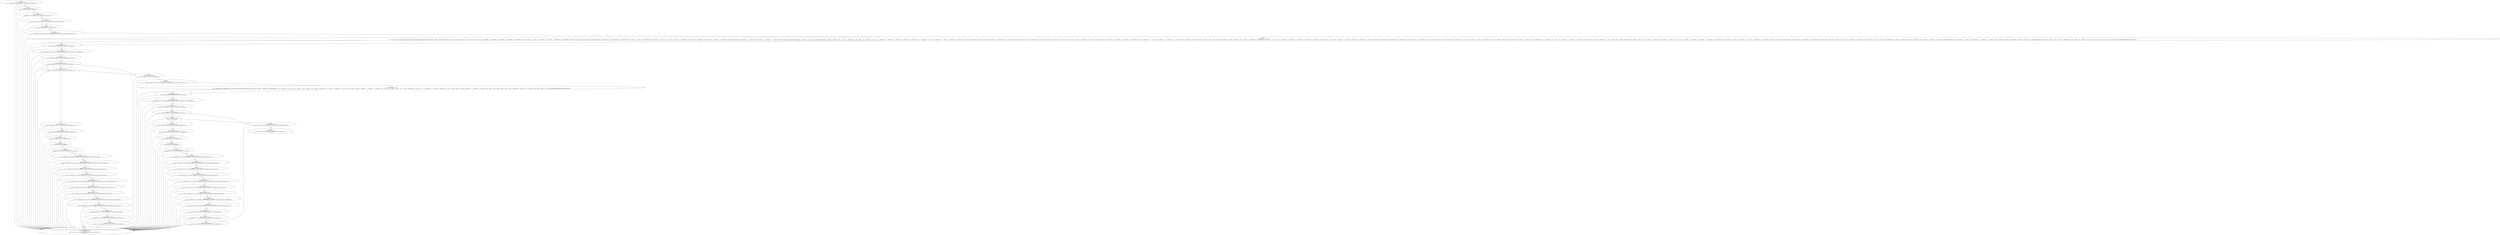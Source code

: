 digraph "unitGraph" {
    "Block 0:
[preds: ] [succs: 1 55 ]
r37 := @this: com.bwssystems.domoticz.test.DomoticzDeviceConstructor;
"
    "Block 1:
[preds: 0 ] [succs: 2 55 ]
$r0 = new com.google.gson.GsonBuilder;
"
    "Block 2:
[preds: 1 ] [succs: 3 55 ]
specialinvoke $r0.<com.google.gson.GsonBuilder: void <init>()>();
"
    "Block 3:
[preds: 2 ] [succs: 4 55 ]
r1 = virtualinvoke $r0.<com.google.gson.GsonBuilder: com.google.gson.Gson create()>();
"
    "Block 4:
[preds: 3 ] [succs: 5 55 ]
$r2 = <java.lang.System: java.io.PrintStream out>;
"
    "Block 5:
[preds: 4 ] [succs: 6 55 ]
virtualinvoke $r2.<java.io.PrintStream: void println(java.lang.String)>(\"Decode Domoticz Devices Data\");
"
    "Block 6:
[preds: 5 ] [succs: 7 55 ]
$r3 = virtualinvoke r1.<com.google.gson.Gson: java.lang.Object fromJson(java.lang.String,java.lang.Class)>(\"{ \\\"ActTime\\\" : 1485295582, \\\"ServerTime\\\" : \\\"2017-01-24 16:06:22\\\", \\\"Sunrise\\\" : \\\"07:11\\\", \\\"Sunset\\\" : \\\"16:53\\\", \\\"result\\\" : [ { \\\"AddjMulti\\\" : 1.0, \\\"AddjMulti2\\\" : 1.0, \\\"AddjValue\\\" : 0.0, \\\"AddjValue2\\\" : 0.0, \\\"BatteryLevel\\\" : 255, \\\"CustomImage\\\" : 2, \\\"Data\\\" : \\\"On\\\", \\\"Description\\\" : \\\"\\\", \\\"Favorite\\\" : 1, \\\"HardwareID\\\" : 3, \\\"HardwareName\\\" : \\\"MyHue\\\", \\\"HardwareType\\\" : \\\"Philips Hue Bridge\\\", \\\"HardwareTypeVal\\\" : 38, \\\"HaveDimmer\\\" : true, \\\"HaveGroupCmd\\\" : false, \\\"HaveTimeout\\\" : false, \\\"ID\\\" : \\\"1\\\", \\\"Image\\\" : \\\"TV\\\", \\\"IsSubDevice\\\" : false, \\\"LastUpdate\\\" : \\\"2017-01-23 17:15:22\\\", \\\"Level\\\" : 0, \\\"LevelInt\\\" : 0, \\\"MaxDimLevel\\\" : 100, \\\"Name\\\" : \\\"TV\\\", \\\"Notifications\\\" : \\\"false\\\", \\\"PlanID\\\" : \\\"0\\\", \\\"PlanIDs\\\" : [ 0 ], \\\"Protected\\\" : false, \\\"ShowNotifications\\\" : true, \\\"SignalLevel\\\" : \\\"-\\\", \\\"Status\\\" : \\\"On\\\", \\\"StrParam1\\\" : \\\"\\\", \\\"StrParam2\\\" : \\\"\\\", \\\"SubType\\\" : \\\"RGBW\\\", \\\"SwitchType\\\" : \\\"On/Off\\\", \\\"SwitchTypeVal\\\" : 0, \\\"Timers\\\" : \\\"false\\\", \\\"Type\\\" : \\\"Lighting Limitless/Applamp\\\", \\\"TypeImg\\\" : \\\"lightbulb\\\", \\\"Unit\\\" : 1, \\\"Used\\\" : 1, \\\"UsedByCamera\\\" : false, \\\"XOffset\\\" : \\\"0\\\", \\\"YOffset\\\" : \\\"0\\\", \\\"idx\\\" : \\\"23\\\" }, { \\\"AddjMulti\\\" : 1.0, \\\"AddjMulti2\\\" : 1.0, \\\"AddjValue\\\" : 0.0, \\\"AddjValue2\\\" : 0.0, \\\"BatteryLevel\\\" : 255, \\\"CustomImage\\\" : 0, \\\"Data\\\" : \\\"On\\\", \\\"Description\\\" : \\\"\\\", \\\"Favorite\\\" : 1, \\\"HardwareID\\\" : 3, \\\"HardwareName\\\" : \\\"MyHue\\\", \\\"HardwareType\\\" : \\\"Philips Hue Bridge\\\", \\\"HardwareTypeVal\\\" : 38, \\\"HaveDimmer\\\" : true, \\\"HaveGroupCmd\\\" : false, \\\"HaveTimeout\\\" : false, \\\"ID\\\" : \\\"0000000B\\\", \\\"Image\\\" : \\\"Light\\\", \\\"IsSubDevice\\\" : false, \\\"LastUpdate\\\" : \\\"2017-01-23 16:15:31\\\", \\\"Level\\\" : 0, \\\"LevelInt\\\" : 0, \\\"MaxDimLevel\\\" : 100, \\\"Name\\\" : \\\"lights\\\", \\\"Notifications\\\" : \\\"false\\\", \\\"PlanID\\\" : \\\"0\\\", \\\"PlanIDs\\\" : [ 0 ], \\\"Protected\\\" : false, \\\"ShowNotifications\\\" : true, \\\"SignalLevel\\\" : \\\"-\\\", \\\"Status\\\" : \\\"On\\\", \\\"StrParam1\\\" : \\\"\\\", \\\"StrParam2\\\" : \\\"\\\", \\\"SubType\\\" : \\\"RGBW\\\", \\\"SwitchType\\\" : \\\"On/Off\\\", \\\"SwitchTypeVal\\\" : 0, \\\"Timers\\\" : \\\"false\\\", \\\"Type\\\" : \\\"Lighting Limitless/Applamp\\\", \\\"TypeImg\\\" : \\\"lightbulb\\\", \\\"Unit\\\" : 1, \\\"Used\\\" : 1, \\\"UsedByCamera\\\" : false, \\\"XOffset\\\" : \\\"0\\\", \\\"YOffset\\\" : \\\"0\\\", \\\"idx\\\" : \\\"25\\\" }, { \\\"AddjMulti\\\" : 1.0, \\\"AddjMulti2\\\" : 1.0, \\\"AddjValue\\\" : 0.0, \\\"AddjValue2\\\" : 0.0, \\\"BatteryLevel\\\" : 255, \\\"CustomImage\\\" : 0, \\\"Data\\\" : \\\"Off\\\", \\\"Description\\\" : \\\"\\\", \\\"Favorite\\\" : 1, \\\"HardwareID\\\" : 3, \\\"HardwareName\\\" : \\\"MyHue\\\", \\\"HardwareType\\\" : \\\"Philips Hue Bridge\\\", \\\"HardwareTypeVal\\\" : 38, \\\"HaveDimmer\\\" : true, \\\"HaveGroupCmd\\\" : false, \\\"HaveTimeout\\\" : false, \\\"ID\\\" : \\\"00000014\\\", \\\"Image\\\" : \\\"Light\\\", \\\"IsSubDevice\\\" : false, \\\"LastUpdate\\\" : \\\"2017-01-23 11:25:59\\\", \\\"Level\\\" : 0, \\\"LevelInt\\\" : 0, \\\"MaxDimLevel\\\" : 100, \\\"Name\\\" : \\\"testUDP\\\", \\\"Notifications\\\" : \\\"false\\\", \\\"PlanID\\\" : \\\"0\\\", \\\"PlanIDs\\\" : [ 0 ], \\\"Protected\\\" : false, \\\"ShowNotifications\\\" : true, \\\"SignalLevel\\\" : \\\"-\\\", \\\"Status\\\" : \\\"Off\\\", \\\"StrParam1\\\" : \\\"\\\", \\\"StrParam2\\\" : \\\"\\\", \\\"SubType\\\" : \\\"RGBW\\\", \\\"SwitchType\\\" : \\\"Dimmer\\\", \\\"SwitchTypeVal\\\" : 7, \\\"Timers\\\" : \\\"false\\\", \\\"Type\\\" : \\\"Lighting Limitless/Applamp\\\", \\\"TypeImg\\\" : \\\"dimmer\\\", \\\"Unit\\\" : 1, \\\"Used\\\" : 1, \\\"UsedByCamera\\\" : false, \\\"XOffset\\\" : \\\"0\\\", \\\"YOffset\\\" : \\\"0\\\", \\\"idx\\\" : \\\"35\\\" }, { \\\"AddjMulti\\\" : 1.0, \\\"AddjMulti2\\\" : 1.0, \\\"AddjValue\\\" : 0.0, \\\"AddjValue2\\\" : 0.0, \\\"BatteryLevel\\\" : 255, \\\"CustomImage\\\" : 0, \\\"Data\\\" : \\\"Off\\\", \\\"Description\\\" : \\\"\\\", \\\"Favorite\\\" : 1, \\\"HardwareID\\\" : 3, \\\"HardwareName\\\" : \\\"MyHue\\\", \\\"HardwareType\\\" : \\\"Philips Hue Bridge\\\", \\\"HardwareTypeVal\\\" : 38, \\\"HaveDimmer\\\" : true, \\\"HaveGroupCmd\\\" : false, \\\"HaveTimeout\\\" : false, \\\"ID\\\" : \\\"00000009\\\", \\\"Image\\\" : \\\"Light\\\", \\\"IsSubDevice\\\" : false, \\\"LastUpdate\\\" : \\\"2017-01-24 09:18:22\\\", \\\"Level\\\" : 94, \\\"LevelInt\\\" : 94, \\\"MaxDimLevel\\\" : 100, \\\"Name\\\" : \\\"Test Light on CM15 (PL) N1\\\", \\\"Notifications\\\" : \\\"false\\\", \\\"PlanID\\\" : \\\"0\\\", \\\"PlanIDs\\\" : [ 0 ], \\\"Protected\\\" : false, \\\"ShowNotifications\\\" : true, \\\"SignalLevel\\\" : \\\"-\\\", \\\"Status\\\" : \\\"Off\\\", \\\"StrParam1\\\" : \\\"\\\", \\\"StrParam2\\\" : \\\"\\\", \\\"SubType\\\" : \\\"RGBW\\\", \\\"SwitchType\\\" : \\\"Dimmer\\\", \\\"SwitchTypeVal\\\" : 7, \\\"Timers\\\" : \\\"false\\\", \\\"Type\\\" : \\\"Lighting Limitless/Applamp\\\", \\\"TypeImg\\\" : \\\"dimmer\\\", \\\"Unit\\\" : 1, \\\"Used\\\" : 1, \\\"UsedByCamera\\\" : false, \\\"XOffset\\\" : \\\"0\\\", \\\"YOffset\\\" : \\\"0\\\", \\\"idx\\\" : \\\"44\\\" } ], \\\"status\\\" : \\\"OK\\\", \\\"title\\\" : \\\"Devices\\\" }\", class \"Lcom/bwssystems/HABridge/plugins/domoticz/Devices;\");
"
    "Block 7:
[preds: 6 ] [succs: 8 55 ]
r38 = (com.bwssystems.HABridge.plugins.domoticz.Devices) $r3;
"
    "Block 8:
[preds: 7 ] [succs: 9 55 ]
$r4 = virtualinvoke r38.<com.bwssystems.HABridge.plugins.domoticz.Devices: java.util.List getResult()>();
"
    "Block 9:
[preds: 8 ] [succs: 10 55 ]
r39 = interfaceinvoke $r4.<java.util.List: java.util.Iterator iterator()>();
"
    "Block 10:
[preds: 9 28 ] [succs: 11 55 ]
$z0 = interfaceinvoke r39.<java.util.Iterator: boolean hasNext()>();
"
    "Block 11:
[preds: 10 ] [succs: 12 29 55 ]
if $z0 == 0 goto $r5 = <java.lang.System: java.io.PrintStream out>;
"
    "Block 12:
[preds: 11 ] [succs: 13 55 ]
$r22 = interfaceinvoke r39.<java.util.Iterator: java.lang.Object next()>();
"
    "Block 13:
[preds: 12 ] [succs: 14 55 ]
r40 = (com.bwssystems.HABridge.plugins.domoticz.DeviceResult) $r22;
"
    "Block 14:
[preds: 13 ] [succs: 15 55 ]
$r24 = <java.lang.System: java.io.PrintStream out>;
"
    "Block 15:
[preds: 14 ] [succs: 16 55 ]
$r23 = new java.lang.StringBuilder;
"
    "Block 16:
[preds: 15 ] [succs: 17 55 ]
specialinvoke $r23.<java.lang.StringBuilder: void <init>()>();
"
    "Block 17:
[preds: 16 ] [succs: 18 55 ]
$r25 = virtualinvoke $r23.<java.lang.StringBuilder: java.lang.StringBuilder append(java.lang.String)>(\"    \");
"
    "Block 18:
[preds: 17 ] [succs: 19 55 ]
$r26 = virtualinvoke r40.<com.bwssystems.HABridge.plugins.domoticz.DeviceResult: java.lang.String getName()>();
"
    "Block 19:
[preds: 18 ] [succs: 20 55 ]
$r27 = virtualinvoke $r25.<java.lang.StringBuilder: java.lang.StringBuilder append(java.lang.String)>($r26);
"
    "Block 20:
[preds: 19 ] [succs: 21 55 ]
$r28 = virtualinvoke $r27.<java.lang.StringBuilder: java.lang.StringBuilder append(java.lang.String)>(\" - \");
"
    "Block 21:
[preds: 20 ] [succs: 22 55 ]
$r29 = virtualinvoke r40.<com.bwssystems.HABridge.plugins.domoticz.DeviceResult: java.lang.String getDescription()>();
"
    "Block 22:
[preds: 21 ] [succs: 23 55 ]
$r30 = virtualinvoke $r28.<java.lang.StringBuilder: java.lang.StringBuilder append(java.lang.String)>($r29);
"
    "Block 23:
[preds: 22 ] [succs: 24 55 ]
$r31 = virtualinvoke $r30.<java.lang.StringBuilder: java.lang.StringBuilder append(java.lang.String)>(\" - \");
"
    "Block 24:
[preds: 23 ] [succs: 25 55 ]
$r32 = virtualinvoke r40.<com.bwssystems.HABridge.plugins.domoticz.DeviceResult: java.lang.String getType()>();
"
    "Block 25:
[preds: 24 ] [succs: 26 55 ]
$r33 = virtualinvoke $r31.<java.lang.StringBuilder: java.lang.StringBuilder append(java.lang.String)>($r32);
"
    "Block 26:
[preds: 25 ] [succs: 27 55 ]
$r34 = virtualinvoke $r33.<java.lang.StringBuilder: java.lang.String toString()>();
"
    "Block 27:
[preds: 26 ] [succs: 28 55 ]
virtualinvoke $r24.<java.io.PrintStream: void println(java.lang.String)>($r34);
"
    "Block 28:
[preds: 27 ] [succs: 10 55 ]
goto [?= $z0 = interfaceinvoke r39.<java.util.Iterator: boolean hasNext()>()];
"
    "Block 29:
[preds: 11 ] [succs: 30 55 ]
$r5 = <java.lang.System: java.io.PrintStream out>;
"
    "Block 30:
[preds: 29 ] [succs: 31 55 ]
virtualinvoke $r5.<java.io.PrintStream: void println(java.lang.String)>(\"Decode Domoticz Sceness Data\");
"
    "Block 31:
[preds: 30 ] [succs: 32 55 ]
$r6 = virtualinvoke r1.<com.google.gson.Gson: java.lang.Object fromJson(java.lang.String,java.lang.Class)>(\"{ \\\"ActTime\\\" : 1485295431, \\\"AllowWidgetOrdering\\\" : true, \\\"ServerTime\\\" : \\\"2017-01-24 16:03:51\\\", \\\"Sunrise\\\" : \\\"07:11\\\", \\\"Sunset\\\" : \\\"16:53\\\", \\\"result\\\" : [ { \\\"Description\\\" : \\\"\\\", \\\"Favorite\\\" : 0, \\\"LastUpdate\\\" : \\\"2017-01-23 11:06:31\\\", \\\"Name\\\" : \\\"Watch TV\\\", \\\"OffAction\\\" : \\\"\\\", \\\"OnAction\\\" : \\\"\\\", \\\"Protected\\\" : false, \\\"Status\\\" : \\\"On\\\", \\\"Timers\\\" : \\\"false\\\", \\\"Type\\\" : \\\"Scene\\\", \\\"UsedByCamera\\\" : false, \\\"idx\\\" : \\\"1\\\" }, { \\\"Description\\\" : \\\"\\\", \\\"Favorite\\\" : 0, \\\"LastUpdate\\\" : \\\"2017-01-23 11:25:58\\\", \\\"Name\\\" : \\\"TestScene\\\", \\\"OffAction\\\" : \\\"\\\", \\\"OnAction\\\" : \\\"\\\", \\\"Protected\\\" : false, \\\"Status\\\" : \\\"Off\\\", \\\"Timers\\\" : \\\"false\\\", \\\"Type\\\" : \\\"Scene\\\", \\\"UsedByCamera\\\" : false, \\\"idx\\\" : \\\"2\\\" } ], \\\"status\\\" : \\\"OK\\\", \\\"title\\\" : \\\"Scenes\\\" }\", class \"Lcom/bwssystems/HABridge/plugins/domoticz/Devices;\");
"
    "Block 32:
[preds: 31 ] [succs: 33 55 ]
r41 = (com.bwssystems.HABridge.plugins.domoticz.Devices) $r6;
"
    "Block 33:
[preds: 32 ] [succs: 34 55 ]
$r7 = virtualinvoke r41.<com.bwssystems.HABridge.plugins.domoticz.Devices: java.util.List getResult()>();
"
    "Block 34:
[preds: 33 ] [succs: 35 55 ]
r42 = interfaceinvoke $r7.<java.util.List: java.util.Iterator iterator()>();
"
    "Block 35:
[preds: 34 53 ] [succs: 36 55 ]
$z1 = interfaceinvoke r42.<java.util.Iterator: boolean hasNext()>();
"
    "Block 36:
[preds: 35 ] [succs: 37 54 55 ]
if $z1 == 0 goto (branch);
"
    "Block 37:
[preds: 36 ] [succs: 38 55 ]
$r9 = interfaceinvoke r42.<java.util.Iterator: java.lang.Object next()>();
"
    "Block 38:
[preds: 37 ] [succs: 39 55 ]
r43 = (com.bwssystems.HABridge.plugins.domoticz.DeviceResult) $r9;
"
    "Block 39:
[preds: 38 ] [succs: 40 55 ]
$r11 = <java.lang.System: java.io.PrintStream out>;
"
    "Block 40:
[preds: 39 ] [succs: 41 55 ]
$r10 = new java.lang.StringBuilder;
"
    "Block 41:
[preds: 40 ] [succs: 42 55 ]
specialinvoke $r10.<java.lang.StringBuilder: void <init>()>();
"
    "Block 42:
[preds: 41 ] [succs: 43 55 ]
$r12 = virtualinvoke $r10.<java.lang.StringBuilder: java.lang.StringBuilder append(java.lang.String)>(\"    \");
"
    "Block 43:
[preds: 42 ] [succs: 44 55 ]
$r13 = virtualinvoke r43.<com.bwssystems.HABridge.plugins.domoticz.DeviceResult: java.lang.String getName()>();
"
    "Block 44:
[preds: 43 ] [succs: 45 55 ]
$r14 = virtualinvoke $r12.<java.lang.StringBuilder: java.lang.StringBuilder append(java.lang.String)>($r13);
"
    "Block 45:
[preds: 44 ] [succs: 46 55 ]
$r15 = virtualinvoke $r14.<java.lang.StringBuilder: java.lang.StringBuilder append(java.lang.String)>(\" - \");
"
    "Block 46:
[preds: 45 ] [succs: 47 55 ]
$r16 = virtualinvoke r43.<com.bwssystems.HABridge.plugins.domoticz.DeviceResult: java.lang.String getDescription()>();
"
    "Block 47:
[preds: 46 ] [succs: 48 55 ]
$r17 = virtualinvoke $r15.<java.lang.StringBuilder: java.lang.StringBuilder append(java.lang.String)>($r16);
"
    "Block 48:
[preds: 47 ] [succs: 49 55 ]
$r18 = virtualinvoke $r17.<java.lang.StringBuilder: java.lang.StringBuilder append(java.lang.String)>(\" - \");
"
    "Block 49:
[preds: 48 ] [succs: 50 55 ]
$r19 = virtualinvoke r43.<com.bwssystems.HABridge.plugins.domoticz.DeviceResult: java.lang.String getType()>();
"
    "Block 50:
[preds: 49 ] [succs: 51 55 ]
$r20 = virtualinvoke $r18.<java.lang.StringBuilder: java.lang.StringBuilder append(java.lang.String)>($r19);
"
    "Block 51:
[preds: 50 ] [succs: 52 55 ]
$r21 = virtualinvoke $r20.<java.lang.StringBuilder: java.lang.String toString()>();
"
    "Block 52:
[preds: 51 ] [succs: 53 55 ]
virtualinvoke $r11.<java.io.PrintStream: void println(java.lang.String)>($r21);
"
    "Block 53:
[preds: 52 ] [succs: 35 55 ]
goto [?= $z1 = interfaceinvoke r42.<java.util.Iterator: boolean hasNext()>()];
"
    "Block 54:
[preds: 36 ] [succs: 56 ]
goto [?= $r8 = staticinvoke <java.lang.Boolean: java.lang.Boolean valueOf(boolean)>(1)];
"
    "Block 55:
[preds: 0 1 2 3 4 5 6 7 8 9 28 10 11 12 13 14 15 16 17 18 19 20 21 22 23 24 25 26 27 29 30 31 32 33 34 53 35 36 37 38 39 40 41 42 43 44 45 46 47 48 49 50 51 52 ] [succs: ]
$r35 := @caughtexception;
r44 = $r35;
$r36 = staticinvoke <java.lang.Boolean: java.lang.Boolean valueOf(boolean)>(0);
return $r36;
"
    "Block 56:
[preds: 54 ] [succs: ]
$r8 = staticinvoke <java.lang.Boolean: java.lang.Boolean valueOf(boolean)>(1);
return $r8;
"
    "Block 0:
[preds: ] [succs: 1 55 ]
r37 := @this: com.bwssystems.domoticz.test.DomoticzDeviceConstructor;
"->"Block 1:
[preds: 0 ] [succs: 2 55 ]
$r0 = new com.google.gson.GsonBuilder;
";
    "Block 0:
[preds: ] [succs: 1 55 ]
r37 := @this: com.bwssystems.domoticz.test.DomoticzDeviceConstructor;
"->"Block 55:
[preds: 0 1 2 3 4 5 6 7 8 9 28 10 11 12 13 14 15 16 17 18 19 20 21 22 23 24 25 26 27 29 30 31 32 33 34 53 35 36 37 38 39 40 41 42 43 44 45 46 47 48 49 50 51 52 ] [succs: ]
$r35 := @caughtexception;
r44 = $r35;
$r36 = staticinvoke <java.lang.Boolean: java.lang.Boolean valueOf(boolean)>(0);
return $r36;
";
    "Block 1:
[preds: 0 ] [succs: 2 55 ]
$r0 = new com.google.gson.GsonBuilder;
"->"Block 2:
[preds: 1 ] [succs: 3 55 ]
specialinvoke $r0.<com.google.gson.GsonBuilder: void <init>()>();
";
    "Block 1:
[preds: 0 ] [succs: 2 55 ]
$r0 = new com.google.gson.GsonBuilder;
"->"Block 55:
[preds: 0 1 2 3 4 5 6 7 8 9 28 10 11 12 13 14 15 16 17 18 19 20 21 22 23 24 25 26 27 29 30 31 32 33 34 53 35 36 37 38 39 40 41 42 43 44 45 46 47 48 49 50 51 52 ] [succs: ]
$r35 := @caughtexception;
r44 = $r35;
$r36 = staticinvoke <java.lang.Boolean: java.lang.Boolean valueOf(boolean)>(0);
return $r36;
";
    "Block 2:
[preds: 1 ] [succs: 3 55 ]
specialinvoke $r0.<com.google.gson.GsonBuilder: void <init>()>();
"->"Block 3:
[preds: 2 ] [succs: 4 55 ]
r1 = virtualinvoke $r0.<com.google.gson.GsonBuilder: com.google.gson.Gson create()>();
";
    "Block 2:
[preds: 1 ] [succs: 3 55 ]
specialinvoke $r0.<com.google.gson.GsonBuilder: void <init>()>();
"->"Block 55:
[preds: 0 1 2 3 4 5 6 7 8 9 28 10 11 12 13 14 15 16 17 18 19 20 21 22 23 24 25 26 27 29 30 31 32 33 34 53 35 36 37 38 39 40 41 42 43 44 45 46 47 48 49 50 51 52 ] [succs: ]
$r35 := @caughtexception;
r44 = $r35;
$r36 = staticinvoke <java.lang.Boolean: java.lang.Boolean valueOf(boolean)>(0);
return $r36;
";
    "Block 3:
[preds: 2 ] [succs: 4 55 ]
r1 = virtualinvoke $r0.<com.google.gson.GsonBuilder: com.google.gson.Gson create()>();
"->"Block 4:
[preds: 3 ] [succs: 5 55 ]
$r2 = <java.lang.System: java.io.PrintStream out>;
";
    "Block 3:
[preds: 2 ] [succs: 4 55 ]
r1 = virtualinvoke $r0.<com.google.gson.GsonBuilder: com.google.gson.Gson create()>();
"->"Block 55:
[preds: 0 1 2 3 4 5 6 7 8 9 28 10 11 12 13 14 15 16 17 18 19 20 21 22 23 24 25 26 27 29 30 31 32 33 34 53 35 36 37 38 39 40 41 42 43 44 45 46 47 48 49 50 51 52 ] [succs: ]
$r35 := @caughtexception;
r44 = $r35;
$r36 = staticinvoke <java.lang.Boolean: java.lang.Boolean valueOf(boolean)>(0);
return $r36;
";
    "Block 4:
[preds: 3 ] [succs: 5 55 ]
$r2 = <java.lang.System: java.io.PrintStream out>;
"->"Block 5:
[preds: 4 ] [succs: 6 55 ]
virtualinvoke $r2.<java.io.PrintStream: void println(java.lang.String)>(\"Decode Domoticz Devices Data\");
";
    "Block 4:
[preds: 3 ] [succs: 5 55 ]
$r2 = <java.lang.System: java.io.PrintStream out>;
"->"Block 55:
[preds: 0 1 2 3 4 5 6 7 8 9 28 10 11 12 13 14 15 16 17 18 19 20 21 22 23 24 25 26 27 29 30 31 32 33 34 53 35 36 37 38 39 40 41 42 43 44 45 46 47 48 49 50 51 52 ] [succs: ]
$r35 := @caughtexception;
r44 = $r35;
$r36 = staticinvoke <java.lang.Boolean: java.lang.Boolean valueOf(boolean)>(0);
return $r36;
";
    "Block 5:
[preds: 4 ] [succs: 6 55 ]
virtualinvoke $r2.<java.io.PrintStream: void println(java.lang.String)>(\"Decode Domoticz Devices Data\");
"->"Block 6:
[preds: 5 ] [succs: 7 55 ]
$r3 = virtualinvoke r1.<com.google.gson.Gson: java.lang.Object fromJson(java.lang.String,java.lang.Class)>(\"{ \\\"ActTime\\\" : 1485295582, \\\"ServerTime\\\" : \\\"2017-01-24 16:06:22\\\", \\\"Sunrise\\\" : \\\"07:11\\\", \\\"Sunset\\\" : \\\"16:53\\\", \\\"result\\\" : [ { \\\"AddjMulti\\\" : 1.0, \\\"AddjMulti2\\\" : 1.0, \\\"AddjValue\\\" : 0.0, \\\"AddjValue2\\\" : 0.0, \\\"BatteryLevel\\\" : 255, \\\"CustomImage\\\" : 2, \\\"Data\\\" : \\\"On\\\", \\\"Description\\\" : \\\"\\\", \\\"Favorite\\\" : 1, \\\"HardwareID\\\" : 3, \\\"HardwareName\\\" : \\\"MyHue\\\", \\\"HardwareType\\\" : \\\"Philips Hue Bridge\\\", \\\"HardwareTypeVal\\\" : 38, \\\"HaveDimmer\\\" : true, \\\"HaveGroupCmd\\\" : false, \\\"HaveTimeout\\\" : false, \\\"ID\\\" : \\\"1\\\", \\\"Image\\\" : \\\"TV\\\", \\\"IsSubDevice\\\" : false, \\\"LastUpdate\\\" : \\\"2017-01-23 17:15:22\\\", \\\"Level\\\" : 0, \\\"LevelInt\\\" : 0, \\\"MaxDimLevel\\\" : 100, \\\"Name\\\" : \\\"TV\\\", \\\"Notifications\\\" : \\\"false\\\", \\\"PlanID\\\" : \\\"0\\\", \\\"PlanIDs\\\" : [ 0 ], \\\"Protected\\\" : false, \\\"ShowNotifications\\\" : true, \\\"SignalLevel\\\" : \\\"-\\\", \\\"Status\\\" : \\\"On\\\", \\\"StrParam1\\\" : \\\"\\\", \\\"StrParam2\\\" : \\\"\\\", \\\"SubType\\\" : \\\"RGBW\\\", \\\"SwitchType\\\" : \\\"On/Off\\\", \\\"SwitchTypeVal\\\" : 0, \\\"Timers\\\" : \\\"false\\\", \\\"Type\\\" : \\\"Lighting Limitless/Applamp\\\", \\\"TypeImg\\\" : \\\"lightbulb\\\", \\\"Unit\\\" : 1, \\\"Used\\\" : 1, \\\"UsedByCamera\\\" : false, \\\"XOffset\\\" : \\\"0\\\", \\\"YOffset\\\" : \\\"0\\\", \\\"idx\\\" : \\\"23\\\" }, { \\\"AddjMulti\\\" : 1.0, \\\"AddjMulti2\\\" : 1.0, \\\"AddjValue\\\" : 0.0, \\\"AddjValue2\\\" : 0.0, \\\"BatteryLevel\\\" : 255, \\\"CustomImage\\\" : 0, \\\"Data\\\" : \\\"On\\\", \\\"Description\\\" : \\\"\\\", \\\"Favorite\\\" : 1, \\\"HardwareID\\\" : 3, \\\"HardwareName\\\" : \\\"MyHue\\\", \\\"HardwareType\\\" : \\\"Philips Hue Bridge\\\", \\\"HardwareTypeVal\\\" : 38, \\\"HaveDimmer\\\" : true, \\\"HaveGroupCmd\\\" : false, \\\"HaveTimeout\\\" : false, \\\"ID\\\" : \\\"0000000B\\\", \\\"Image\\\" : \\\"Light\\\", \\\"IsSubDevice\\\" : false, \\\"LastUpdate\\\" : \\\"2017-01-23 16:15:31\\\", \\\"Level\\\" : 0, \\\"LevelInt\\\" : 0, \\\"MaxDimLevel\\\" : 100, \\\"Name\\\" : \\\"lights\\\", \\\"Notifications\\\" : \\\"false\\\", \\\"PlanID\\\" : \\\"0\\\", \\\"PlanIDs\\\" : [ 0 ], \\\"Protected\\\" : false, \\\"ShowNotifications\\\" : true, \\\"SignalLevel\\\" : \\\"-\\\", \\\"Status\\\" : \\\"On\\\", \\\"StrParam1\\\" : \\\"\\\", \\\"StrParam2\\\" : \\\"\\\", \\\"SubType\\\" : \\\"RGBW\\\", \\\"SwitchType\\\" : \\\"On/Off\\\", \\\"SwitchTypeVal\\\" : 0, \\\"Timers\\\" : \\\"false\\\", \\\"Type\\\" : \\\"Lighting Limitless/Applamp\\\", \\\"TypeImg\\\" : \\\"lightbulb\\\", \\\"Unit\\\" : 1, \\\"Used\\\" : 1, \\\"UsedByCamera\\\" : false, \\\"XOffset\\\" : \\\"0\\\", \\\"YOffset\\\" : \\\"0\\\", \\\"idx\\\" : \\\"25\\\" }, { \\\"AddjMulti\\\" : 1.0, \\\"AddjMulti2\\\" : 1.0, \\\"AddjValue\\\" : 0.0, \\\"AddjValue2\\\" : 0.0, \\\"BatteryLevel\\\" : 255, \\\"CustomImage\\\" : 0, \\\"Data\\\" : \\\"Off\\\", \\\"Description\\\" : \\\"\\\", \\\"Favorite\\\" : 1, \\\"HardwareID\\\" : 3, \\\"HardwareName\\\" : \\\"MyHue\\\", \\\"HardwareType\\\" : \\\"Philips Hue Bridge\\\", \\\"HardwareTypeVal\\\" : 38, \\\"HaveDimmer\\\" : true, \\\"HaveGroupCmd\\\" : false, \\\"HaveTimeout\\\" : false, \\\"ID\\\" : \\\"00000014\\\", \\\"Image\\\" : \\\"Light\\\", \\\"IsSubDevice\\\" : false, \\\"LastUpdate\\\" : \\\"2017-01-23 11:25:59\\\", \\\"Level\\\" : 0, \\\"LevelInt\\\" : 0, \\\"MaxDimLevel\\\" : 100, \\\"Name\\\" : \\\"testUDP\\\", \\\"Notifications\\\" : \\\"false\\\", \\\"PlanID\\\" : \\\"0\\\", \\\"PlanIDs\\\" : [ 0 ], \\\"Protected\\\" : false, \\\"ShowNotifications\\\" : true, \\\"SignalLevel\\\" : \\\"-\\\", \\\"Status\\\" : \\\"Off\\\", \\\"StrParam1\\\" : \\\"\\\", \\\"StrParam2\\\" : \\\"\\\", \\\"SubType\\\" : \\\"RGBW\\\", \\\"SwitchType\\\" : \\\"Dimmer\\\", \\\"SwitchTypeVal\\\" : 7, \\\"Timers\\\" : \\\"false\\\", \\\"Type\\\" : \\\"Lighting Limitless/Applamp\\\", \\\"TypeImg\\\" : \\\"dimmer\\\", \\\"Unit\\\" : 1, \\\"Used\\\" : 1, \\\"UsedByCamera\\\" : false, \\\"XOffset\\\" : \\\"0\\\", \\\"YOffset\\\" : \\\"0\\\", \\\"idx\\\" : \\\"35\\\" }, { \\\"AddjMulti\\\" : 1.0, \\\"AddjMulti2\\\" : 1.0, \\\"AddjValue\\\" : 0.0, \\\"AddjValue2\\\" : 0.0, \\\"BatteryLevel\\\" : 255, \\\"CustomImage\\\" : 0, \\\"Data\\\" : \\\"Off\\\", \\\"Description\\\" : \\\"\\\", \\\"Favorite\\\" : 1, \\\"HardwareID\\\" : 3, \\\"HardwareName\\\" : \\\"MyHue\\\", \\\"HardwareType\\\" : \\\"Philips Hue Bridge\\\", \\\"HardwareTypeVal\\\" : 38, \\\"HaveDimmer\\\" : true, \\\"HaveGroupCmd\\\" : false, \\\"HaveTimeout\\\" : false, \\\"ID\\\" : \\\"00000009\\\", \\\"Image\\\" : \\\"Light\\\", \\\"IsSubDevice\\\" : false, \\\"LastUpdate\\\" : \\\"2017-01-24 09:18:22\\\", \\\"Level\\\" : 94, \\\"LevelInt\\\" : 94, \\\"MaxDimLevel\\\" : 100, \\\"Name\\\" : \\\"Test Light on CM15 (PL) N1\\\", \\\"Notifications\\\" : \\\"false\\\", \\\"PlanID\\\" : \\\"0\\\", \\\"PlanIDs\\\" : [ 0 ], \\\"Protected\\\" : false, \\\"ShowNotifications\\\" : true, \\\"SignalLevel\\\" : \\\"-\\\", \\\"Status\\\" : \\\"Off\\\", \\\"StrParam1\\\" : \\\"\\\", \\\"StrParam2\\\" : \\\"\\\", \\\"SubType\\\" : \\\"RGBW\\\", \\\"SwitchType\\\" : \\\"Dimmer\\\", \\\"SwitchTypeVal\\\" : 7, \\\"Timers\\\" : \\\"false\\\", \\\"Type\\\" : \\\"Lighting Limitless/Applamp\\\", \\\"TypeImg\\\" : \\\"dimmer\\\", \\\"Unit\\\" : 1, \\\"Used\\\" : 1, \\\"UsedByCamera\\\" : false, \\\"XOffset\\\" : \\\"0\\\", \\\"YOffset\\\" : \\\"0\\\", \\\"idx\\\" : \\\"44\\\" } ], \\\"status\\\" : \\\"OK\\\", \\\"title\\\" : \\\"Devices\\\" }\", class \"Lcom/bwssystems/HABridge/plugins/domoticz/Devices;\");
";
    "Block 5:
[preds: 4 ] [succs: 6 55 ]
virtualinvoke $r2.<java.io.PrintStream: void println(java.lang.String)>(\"Decode Domoticz Devices Data\");
"->"Block 55:
[preds: 0 1 2 3 4 5 6 7 8 9 28 10 11 12 13 14 15 16 17 18 19 20 21 22 23 24 25 26 27 29 30 31 32 33 34 53 35 36 37 38 39 40 41 42 43 44 45 46 47 48 49 50 51 52 ] [succs: ]
$r35 := @caughtexception;
r44 = $r35;
$r36 = staticinvoke <java.lang.Boolean: java.lang.Boolean valueOf(boolean)>(0);
return $r36;
";
    "Block 6:
[preds: 5 ] [succs: 7 55 ]
$r3 = virtualinvoke r1.<com.google.gson.Gson: java.lang.Object fromJson(java.lang.String,java.lang.Class)>(\"{ \\\"ActTime\\\" : 1485295582, \\\"ServerTime\\\" : \\\"2017-01-24 16:06:22\\\", \\\"Sunrise\\\" : \\\"07:11\\\", \\\"Sunset\\\" : \\\"16:53\\\", \\\"result\\\" : [ { \\\"AddjMulti\\\" : 1.0, \\\"AddjMulti2\\\" : 1.0, \\\"AddjValue\\\" : 0.0, \\\"AddjValue2\\\" : 0.0, \\\"BatteryLevel\\\" : 255, \\\"CustomImage\\\" : 2, \\\"Data\\\" : \\\"On\\\", \\\"Description\\\" : \\\"\\\", \\\"Favorite\\\" : 1, \\\"HardwareID\\\" : 3, \\\"HardwareName\\\" : \\\"MyHue\\\", \\\"HardwareType\\\" : \\\"Philips Hue Bridge\\\", \\\"HardwareTypeVal\\\" : 38, \\\"HaveDimmer\\\" : true, \\\"HaveGroupCmd\\\" : false, \\\"HaveTimeout\\\" : false, \\\"ID\\\" : \\\"1\\\", \\\"Image\\\" : \\\"TV\\\", \\\"IsSubDevice\\\" : false, \\\"LastUpdate\\\" : \\\"2017-01-23 17:15:22\\\", \\\"Level\\\" : 0, \\\"LevelInt\\\" : 0, \\\"MaxDimLevel\\\" : 100, \\\"Name\\\" : \\\"TV\\\", \\\"Notifications\\\" : \\\"false\\\", \\\"PlanID\\\" : \\\"0\\\", \\\"PlanIDs\\\" : [ 0 ], \\\"Protected\\\" : false, \\\"ShowNotifications\\\" : true, \\\"SignalLevel\\\" : \\\"-\\\", \\\"Status\\\" : \\\"On\\\", \\\"StrParam1\\\" : \\\"\\\", \\\"StrParam2\\\" : \\\"\\\", \\\"SubType\\\" : \\\"RGBW\\\", \\\"SwitchType\\\" : \\\"On/Off\\\", \\\"SwitchTypeVal\\\" : 0, \\\"Timers\\\" : \\\"false\\\", \\\"Type\\\" : \\\"Lighting Limitless/Applamp\\\", \\\"TypeImg\\\" : \\\"lightbulb\\\", \\\"Unit\\\" : 1, \\\"Used\\\" : 1, \\\"UsedByCamera\\\" : false, \\\"XOffset\\\" : \\\"0\\\", \\\"YOffset\\\" : \\\"0\\\", \\\"idx\\\" : \\\"23\\\" }, { \\\"AddjMulti\\\" : 1.0, \\\"AddjMulti2\\\" : 1.0, \\\"AddjValue\\\" : 0.0, \\\"AddjValue2\\\" : 0.0, \\\"BatteryLevel\\\" : 255, \\\"CustomImage\\\" : 0, \\\"Data\\\" : \\\"On\\\", \\\"Description\\\" : \\\"\\\", \\\"Favorite\\\" : 1, \\\"HardwareID\\\" : 3, \\\"HardwareName\\\" : \\\"MyHue\\\", \\\"HardwareType\\\" : \\\"Philips Hue Bridge\\\", \\\"HardwareTypeVal\\\" : 38, \\\"HaveDimmer\\\" : true, \\\"HaveGroupCmd\\\" : false, \\\"HaveTimeout\\\" : false, \\\"ID\\\" : \\\"0000000B\\\", \\\"Image\\\" : \\\"Light\\\", \\\"IsSubDevice\\\" : false, \\\"LastUpdate\\\" : \\\"2017-01-23 16:15:31\\\", \\\"Level\\\" : 0, \\\"LevelInt\\\" : 0, \\\"MaxDimLevel\\\" : 100, \\\"Name\\\" : \\\"lights\\\", \\\"Notifications\\\" : \\\"false\\\", \\\"PlanID\\\" : \\\"0\\\", \\\"PlanIDs\\\" : [ 0 ], \\\"Protected\\\" : false, \\\"ShowNotifications\\\" : true, \\\"SignalLevel\\\" : \\\"-\\\", \\\"Status\\\" : \\\"On\\\", \\\"StrParam1\\\" : \\\"\\\", \\\"StrParam2\\\" : \\\"\\\", \\\"SubType\\\" : \\\"RGBW\\\", \\\"SwitchType\\\" : \\\"On/Off\\\", \\\"SwitchTypeVal\\\" : 0, \\\"Timers\\\" : \\\"false\\\", \\\"Type\\\" : \\\"Lighting Limitless/Applamp\\\", \\\"TypeImg\\\" : \\\"lightbulb\\\", \\\"Unit\\\" : 1, \\\"Used\\\" : 1, \\\"UsedByCamera\\\" : false, \\\"XOffset\\\" : \\\"0\\\", \\\"YOffset\\\" : \\\"0\\\", \\\"idx\\\" : \\\"25\\\" }, { \\\"AddjMulti\\\" : 1.0, \\\"AddjMulti2\\\" : 1.0, \\\"AddjValue\\\" : 0.0, \\\"AddjValue2\\\" : 0.0, \\\"BatteryLevel\\\" : 255, \\\"CustomImage\\\" : 0, \\\"Data\\\" : \\\"Off\\\", \\\"Description\\\" : \\\"\\\", \\\"Favorite\\\" : 1, \\\"HardwareID\\\" : 3, \\\"HardwareName\\\" : \\\"MyHue\\\", \\\"HardwareType\\\" : \\\"Philips Hue Bridge\\\", \\\"HardwareTypeVal\\\" : 38, \\\"HaveDimmer\\\" : true, \\\"HaveGroupCmd\\\" : false, \\\"HaveTimeout\\\" : false, \\\"ID\\\" : \\\"00000014\\\", \\\"Image\\\" : \\\"Light\\\", \\\"IsSubDevice\\\" : false, \\\"LastUpdate\\\" : \\\"2017-01-23 11:25:59\\\", \\\"Level\\\" : 0, \\\"LevelInt\\\" : 0, \\\"MaxDimLevel\\\" : 100, \\\"Name\\\" : \\\"testUDP\\\", \\\"Notifications\\\" : \\\"false\\\", \\\"PlanID\\\" : \\\"0\\\", \\\"PlanIDs\\\" : [ 0 ], \\\"Protected\\\" : false, \\\"ShowNotifications\\\" : true, \\\"SignalLevel\\\" : \\\"-\\\", \\\"Status\\\" : \\\"Off\\\", \\\"StrParam1\\\" : \\\"\\\", \\\"StrParam2\\\" : \\\"\\\", \\\"SubType\\\" : \\\"RGBW\\\", \\\"SwitchType\\\" : \\\"Dimmer\\\", \\\"SwitchTypeVal\\\" : 7, \\\"Timers\\\" : \\\"false\\\", \\\"Type\\\" : \\\"Lighting Limitless/Applamp\\\", \\\"TypeImg\\\" : \\\"dimmer\\\", \\\"Unit\\\" : 1, \\\"Used\\\" : 1, \\\"UsedByCamera\\\" : false, \\\"XOffset\\\" : \\\"0\\\", \\\"YOffset\\\" : \\\"0\\\", \\\"idx\\\" : \\\"35\\\" }, { \\\"AddjMulti\\\" : 1.0, \\\"AddjMulti2\\\" : 1.0, \\\"AddjValue\\\" : 0.0, \\\"AddjValue2\\\" : 0.0, \\\"BatteryLevel\\\" : 255, \\\"CustomImage\\\" : 0, \\\"Data\\\" : \\\"Off\\\", \\\"Description\\\" : \\\"\\\", \\\"Favorite\\\" : 1, \\\"HardwareID\\\" : 3, \\\"HardwareName\\\" : \\\"MyHue\\\", \\\"HardwareType\\\" : \\\"Philips Hue Bridge\\\", \\\"HardwareTypeVal\\\" : 38, \\\"HaveDimmer\\\" : true, \\\"HaveGroupCmd\\\" : false, \\\"HaveTimeout\\\" : false, \\\"ID\\\" : \\\"00000009\\\", \\\"Image\\\" : \\\"Light\\\", \\\"IsSubDevice\\\" : false, \\\"LastUpdate\\\" : \\\"2017-01-24 09:18:22\\\", \\\"Level\\\" : 94, \\\"LevelInt\\\" : 94, \\\"MaxDimLevel\\\" : 100, \\\"Name\\\" : \\\"Test Light on CM15 (PL) N1\\\", \\\"Notifications\\\" : \\\"false\\\", \\\"PlanID\\\" : \\\"0\\\", \\\"PlanIDs\\\" : [ 0 ], \\\"Protected\\\" : false, \\\"ShowNotifications\\\" : true, \\\"SignalLevel\\\" : \\\"-\\\", \\\"Status\\\" : \\\"Off\\\", \\\"StrParam1\\\" : \\\"\\\", \\\"StrParam2\\\" : \\\"\\\", \\\"SubType\\\" : \\\"RGBW\\\", \\\"SwitchType\\\" : \\\"Dimmer\\\", \\\"SwitchTypeVal\\\" : 7, \\\"Timers\\\" : \\\"false\\\", \\\"Type\\\" : \\\"Lighting Limitless/Applamp\\\", \\\"TypeImg\\\" : \\\"dimmer\\\", \\\"Unit\\\" : 1, \\\"Used\\\" : 1, \\\"UsedByCamera\\\" : false, \\\"XOffset\\\" : \\\"0\\\", \\\"YOffset\\\" : \\\"0\\\", \\\"idx\\\" : \\\"44\\\" } ], \\\"status\\\" : \\\"OK\\\", \\\"title\\\" : \\\"Devices\\\" }\", class \"Lcom/bwssystems/HABridge/plugins/domoticz/Devices;\");
"->"Block 7:
[preds: 6 ] [succs: 8 55 ]
r38 = (com.bwssystems.HABridge.plugins.domoticz.Devices) $r3;
";
    "Block 6:
[preds: 5 ] [succs: 7 55 ]
$r3 = virtualinvoke r1.<com.google.gson.Gson: java.lang.Object fromJson(java.lang.String,java.lang.Class)>(\"{ \\\"ActTime\\\" : 1485295582, \\\"ServerTime\\\" : \\\"2017-01-24 16:06:22\\\", \\\"Sunrise\\\" : \\\"07:11\\\", \\\"Sunset\\\" : \\\"16:53\\\", \\\"result\\\" : [ { \\\"AddjMulti\\\" : 1.0, \\\"AddjMulti2\\\" : 1.0, \\\"AddjValue\\\" : 0.0, \\\"AddjValue2\\\" : 0.0, \\\"BatteryLevel\\\" : 255, \\\"CustomImage\\\" : 2, \\\"Data\\\" : \\\"On\\\", \\\"Description\\\" : \\\"\\\", \\\"Favorite\\\" : 1, \\\"HardwareID\\\" : 3, \\\"HardwareName\\\" : \\\"MyHue\\\", \\\"HardwareType\\\" : \\\"Philips Hue Bridge\\\", \\\"HardwareTypeVal\\\" : 38, \\\"HaveDimmer\\\" : true, \\\"HaveGroupCmd\\\" : false, \\\"HaveTimeout\\\" : false, \\\"ID\\\" : \\\"1\\\", \\\"Image\\\" : \\\"TV\\\", \\\"IsSubDevice\\\" : false, \\\"LastUpdate\\\" : \\\"2017-01-23 17:15:22\\\", \\\"Level\\\" : 0, \\\"LevelInt\\\" : 0, \\\"MaxDimLevel\\\" : 100, \\\"Name\\\" : \\\"TV\\\", \\\"Notifications\\\" : \\\"false\\\", \\\"PlanID\\\" : \\\"0\\\", \\\"PlanIDs\\\" : [ 0 ], \\\"Protected\\\" : false, \\\"ShowNotifications\\\" : true, \\\"SignalLevel\\\" : \\\"-\\\", \\\"Status\\\" : \\\"On\\\", \\\"StrParam1\\\" : \\\"\\\", \\\"StrParam2\\\" : \\\"\\\", \\\"SubType\\\" : \\\"RGBW\\\", \\\"SwitchType\\\" : \\\"On/Off\\\", \\\"SwitchTypeVal\\\" : 0, \\\"Timers\\\" : \\\"false\\\", \\\"Type\\\" : \\\"Lighting Limitless/Applamp\\\", \\\"TypeImg\\\" : \\\"lightbulb\\\", \\\"Unit\\\" : 1, \\\"Used\\\" : 1, \\\"UsedByCamera\\\" : false, \\\"XOffset\\\" : \\\"0\\\", \\\"YOffset\\\" : \\\"0\\\", \\\"idx\\\" : \\\"23\\\" }, { \\\"AddjMulti\\\" : 1.0, \\\"AddjMulti2\\\" : 1.0, \\\"AddjValue\\\" : 0.0, \\\"AddjValue2\\\" : 0.0, \\\"BatteryLevel\\\" : 255, \\\"CustomImage\\\" : 0, \\\"Data\\\" : \\\"On\\\", \\\"Description\\\" : \\\"\\\", \\\"Favorite\\\" : 1, \\\"HardwareID\\\" : 3, \\\"HardwareName\\\" : \\\"MyHue\\\", \\\"HardwareType\\\" : \\\"Philips Hue Bridge\\\", \\\"HardwareTypeVal\\\" : 38, \\\"HaveDimmer\\\" : true, \\\"HaveGroupCmd\\\" : false, \\\"HaveTimeout\\\" : false, \\\"ID\\\" : \\\"0000000B\\\", \\\"Image\\\" : \\\"Light\\\", \\\"IsSubDevice\\\" : false, \\\"LastUpdate\\\" : \\\"2017-01-23 16:15:31\\\", \\\"Level\\\" : 0, \\\"LevelInt\\\" : 0, \\\"MaxDimLevel\\\" : 100, \\\"Name\\\" : \\\"lights\\\", \\\"Notifications\\\" : \\\"false\\\", \\\"PlanID\\\" : \\\"0\\\", \\\"PlanIDs\\\" : [ 0 ], \\\"Protected\\\" : false, \\\"ShowNotifications\\\" : true, \\\"SignalLevel\\\" : \\\"-\\\", \\\"Status\\\" : \\\"On\\\", \\\"StrParam1\\\" : \\\"\\\", \\\"StrParam2\\\" : \\\"\\\", \\\"SubType\\\" : \\\"RGBW\\\", \\\"SwitchType\\\" : \\\"On/Off\\\", \\\"SwitchTypeVal\\\" : 0, \\\"Timers\\\" : \\\"false\\\", \\\"Type\\\" : \\\"Lighting Limitless/Applamp\\\", \\\"TypeImg\\\" : \\\"lightbulb\\\", \\\"Unit\\\" : 1, \\\"Used\\\" : 1, \\\"UsedByCamera\\\" : false, \\\"XOffset\\\" : \\\"0\\\", \\\"YOffset\\\" : \\\"0\\\", \\\"idx\\\" : \\\"25\\\" }, { \\\"AddjMulti\\\" : 1.0, \\\"AddjMulti2\\\" : 1.0, \\\"AddjValue\\\" : 0.0, \\\"AddjValue2\\\" : 0.0, \\\"BatteryLevel\\\" : 255, \\\"CustomImage\\\" : 0, \\\"Data\\\" : \\\"Off\\\", \\\"Description\\\" : \\\"\\\", \\\"Favorite\\\" : 1, \\\"HardwareID\\\" : 3, \\\"HardwareName\\\" : \\\"MyHue\\\", \\\"HardwareType\\\" : \\\"Philips Hue Bridge\\\", \\\"HardwareTypeVal\\\" : 38, \\\"HaveDimmer\\\" : true, \\\"HaveGroupCmd\\\" : false, \\\"HaveTimeout\\\" : false, \\\"ID\\\" : \\\"00000014\\\", \\\"Image\\\" : \\\"Light\\\", \\\"IsSubDevice\\\" : false, \\\"LastUpdate\\\" : \\\"2017-01-23 11:25:59\\\", \\\"Level\\\" : 0, \\\"LevelInt\\\" : 0, \\\"MaxDimLevel\\\" : 100, \\\"Name\\\" : \\\"testUDP\\\", \\\"Notifications\\\" : \\\"false\\\", \\\"PlanID\\\" : \\\"0\\\", \\\"PlanIDs\\\" : [ 0 ], \\\"Protected\\\" : false, \\\"ShowNotifications\\\" : true, \\\"SignalLevel\\\" : \\\"-\\\", \\\"Status\\\" : \\\"Off\\\", \\\"StrParam1\\\" : \\\"\\\", \\\"StrParam2\\\" : \\\"\\\", \\\"SubType\\\" : \\\"RGBW\\\", \\\"SwitchType\\\" : \\\"Dimmer\\\", \\\"SwitchTypeVal\\\" : 7, \\\"Timers\\\" : \\\"false\\\", \\\"Type\\\" : \\\"Lighting Limitless/Applamp\\\", \\\"TypeImg\\\" : \\\"dimmer\\\", \\\"Unit\\\" : 1, \\\"Used\\\" : 1, \\\"UsedByCamera\\\" : false, \\\"XOffset\\\" : \\\"0\\\", \\\"YOffset\\\" : \\\"0\\\", \\\"idx\\\" : \\\"35\\\" }, { \\\"AddjMulti\\\" : 1.0, \\\"AddjMulti2\\\" : 1.0, \\\"AddjValue\\\" : 0.0, \\\"AddjValue2\\\" : 0.0, \\\"BatteryLevel\\\" : 255, \\\"CustomImage\\\" : 0, \\\"Data\\\" : \\\"Off\\\", \\\"Description\\\" : \\\"\\\", \\\"Favorite\\\" : 1, \\\"HardwareID\\\" : 3, \\\"HardwareName\\\" : \\\"MyHue\\\", \\\"HardwareType\\\" : \\\"Philips Hue Bridge\\\", \\\"HardwareTypeVal\\\" : 38, \\\"HaveDimmer\\\" : true, \\\"HaveGroupCmd\\\" : false, \\\"HaveTimeout\\\" : false, \\\"ID\\\" : \\\"00000009\\\", \\\"Image\\\" : \\\"Light\\\", \\\"IsSubDevice\\\" : false, \\\"LastUpdate\\\" : \\\"2017-01-24 09:18:22\\\", \\\"Level\\\" : 94, \\\"LevelInt\\\" : 94, \\\"MaxDimLevel\\\" : 100, \\\"Name\\\" : \\\"Test Light on CM15 (PL) N1\\\", \\\"Notifications\\\" : \\\"false\\\", \\\"PlanID\\\" : \\\"0\\\", \\\"PlanIDs\\\" : [ 0 ], \\\"Protected\\\" : false, \\\"ShowNotifications\\\" : true, \\\"SignalLevel\\\" : \\\"-\\\", \\\"Status\\\" : \\\"Off\\\", \\\"StrParam1\\\" : \\\"\\\", \\\"StrParam2\\\" : \\\"\\\", \\\"SubType\\\" : \\\"RGBW\\\", \\\"SwitchType\\\" : \\\"Dimmer\\\", \\\"SwitchTypeVal\\\" : 7, \\\"Timers\\\" : \\\"false\\\", \\\"Type\\\" : \\\"Lighting Limitless/Applamp\\\", \\\"TypeImg\\\" : \\\"dimmer\\\", \\\"Unit\\\" : 1, \\\"Used\\\" : 1, \\\"UsedByCamera\\\" : false, \\\"XOffset\\\" : \\\"0\\\", \\\"YOffset\\\" : \\\"0\\\", \\\"idx\\\" : \\\"44\\\" } ], \\\"status\\\" : \\\"OK\\\", \\\"title\\\" : \\\"Devices\\\" }\", class \"Lcom/bwssystems/HABridge/plugins/domoticz/Devices;\");
"->"Block 55:
[preds: 0 1 2 3 4 5 6 7 8 9 28 10 11 12 13 14 15 16 17 18 19 20 21 22 23 24 25 26 27 29 30 31 32 33 34 53 35 36 37 38 39 40 41 42 43 44 45 46 47 48 49 50 51 52 ] [succs: ]
$r35 := @caughtexception;
r44 = $r35;
$r36 = staticinvoke <java.lang.Boolean: java.lang.Boolean valueOf(boolean)>(0);
return $r36;
";
    "Block 7:
[preds: 6 ] [succs: 8 55 ]
r38 = (com.bwssystems.HABridge.plugins.domoticz.Devices) $r3;
"->"Block 8:
[preds: 7 ] [succs: 9 55 ]
$r4 = virtualinvoke r38.<com.bwssystems.HABridge.plugins.domoticz.Devices: java.util.List getResult()>();
";
    "Block 7:
[preds: 6 ] [succs: 8 55 ]
r38 = (com.bwssystems.HABridge.plugins.domoticz.Devices) $r3;
"->"Block 55:
[preds: 0 1 2 3 4 5 6 7 8 9 28 10 11 12 13 14 15 16 17 18 19 20 21 22 23 24 25 26 27 29 30 31 32 33 34 53 35 36 37 38 39 40 41 42 43 44 45 46 47 48 49 50 51 52 ] [succs: ]
$r35 := @caughtexception;
r44 = $r35;
$r36 = staticinvoke <java.lang.Boolean: java.lang.Boolean valueOf(boolean)>(0);
return $r36;
";
    "Block 8:
[preds: 7 ] [succs: 9 55 ]
$r4 = virtualinvoke r38.<com.bwssystems.HABridge.plugins.domoticz.Devices: java.util.List getResult()>();
"->"Block 9:
[preds: 8 ] [succs: 10 55 ]
r39 = interfaceinvoke $r4.<java.util.List: java.util.Iterator iterator()>();
";
    "Block 8:
[preds: 7 ] [succs: 9 55 ]
$r4 = virtualinvoke r38.<com.bwssystems.HABridge.plugins.domoticz.Devices: java.util.List getResult()>();
"->"Block 55:
[preds: 0 1 2 3 4 5 6 7 8 9 28 10 11 12 13 14 15 16 17 18 19 20 21 22 23 24 25 26 27 29 30 31 32 33 34 53 35 36 37 38 39 40 41 42 43 44 45 46 47 48 49 50 51 52 ] [succs: ]
$r35 := @caughtexception;
r44 = $r35;
$r36 = staticinvoke <java.lang.Boolean: java.lang.Boolean valueOf(boolean)>(0);
return $r36;
";
    "Block 9:
[preds: 8 ] [succs: 10 55 ]
r39 = interfaceinvoke $r4.<java.util.List: java.util.Iterator iterator()>();
"->"Block 10:
[preds: 9 28 ] [succs: 11 55 ]
$z0 = interfaceinvoke r39.<java.util.Iterator: boolean hasNext()>();
";
    "Block 9:
[preds: 8 ] [succs: 10 55 ]
r39 = interfaceinvoke $r4.<java.util.List: java.util.Iterator iterator()>();
"->"Block 55:
[preds: 0 1 2 3 4 5 6 7 8 9 28 10 11 12 13 14 15 16 17 18 19 20 21 22 23 24 25 26 27 29 30 31 32 33 34 53 35 36 37 38 39 40 41 42 43 44 45 46 47 48 49 50 51 52 ] [succs: ]
$r35 := @caughtexception;
r44 = $r35;
$r36 = staticinvoke <java.lang.Boolean: java.lang.Boolean valueOf(boolean)>(0);
return $r36;
";
    "Block 10:
[preds: 9 28 ] [succs: 11 55 ]
$z0 = interfaceinvoke r39.<java.util.Iterator: boolean hasNext()>();
"->"Block 11:
[preds: 10 ] [succs: 12 29 55 ]
if $z0 == 0 goto $r5 = <java.lang.System: java.io.PrintStream out>;
";
    "Block 10:
[preds: 9 28 ] [succs: 11 55 ]
$z0 = interfaceinvoke r39.<java.util.Iterator: boolean hasNext()>();
"->"Block 55:
[preds: 0 1 2 3 4 5 6 7 8 9 28 10 11 12 13 14 15 16 17 18 19 20 21 22 23 24 25 26 27 29 30 31 32 33 34 53 35 36 37 38 39 40 41 42 43 44 45 46 47 48 49 50 51 52 ] [succs: ]
$r35 := @caughtexception;
r44 = $r35;
$r36 = staticinvoke <java.lang.Boolean: java.lang.Boolean valueOf(boolean)>(0);
return $r36;
";
    "Block 11:
[preds: 10 ] [succs: 12 29 55 ]
if $z0 == 0 goto $r5 = <java.lang.System: java.io.PrintStream out>;
"->"Block 12:
[preds: 11 ] [succs: 13 55 ]
$r22 = interfaceinvoke r39.<java.util.Iterator: java.lang.Object next()>();
";
    "Block 11:
[preds: 10 ] [succs: 12 29 55 ]
if $z0 == 0 goto $r5 = <java.lang.System: java.io.PrintStream out>;
"->"Block 29:
[preds: 11 ] [succs: 30 55 ]
$r5 = <java.lang.System: java.io.PrintStream out>;
";
    "Block 11:
[preds: 10 ] [succs: 12 29 55 ]
if $z0 == 0 goto $r5 = <java.lang.System: java.io.PrintStream out>;
"->"Block 55:
[preds: 0 1 2 3 4 5 6 7 8 9 28 10 11 12 13 14 15 16 17 18 19 20 21 22 23 24 25 26 27 29 30 31 32 33 34 53 35 36 37 38 39 40 41 42 43 44 45 46 47 48 49 50 51 52 ] [succs: ]
$r35 := @caughtexception;
r44 = $r35;
$r36 = staticinvoke <java.lang.Boolean: java.lang.Boolean valueOf(boolean)>(0);
return $r36;
";
    "Block 12:
[preds: 11 ] [succs: 13 55 ]
$r22 = interfaceinvoke r39.<java.util.Iterator: java.lang.Object next()>();
"->"Block 13:
[preds: 12 ] [succs: 14 55 ]
r40 = (com.bwssystems.HABridge.plugins.domoticz.DeviceResult) $r22;
";
    "Block 12:
[preds: 11 ] [succs: 13 55 ]
$r22 = interfaceinvoke r39.<java.util.Iterator: java.lang.Object next()>();
"->"Block 55:
[preds: 0 1 2 3 4 5 6 7 8 9 28 10 11 12 13 14 15 16 17 18 19 20 21 22 23 24 25 26 27 29 30 31 32 33 34 53 35 36 37 38 39 40 41 42 43 44 45 46 47 48 49 50 51 52 ] [succs: ]
$r35 := @caughtexception;
r44 = $r35;
$r36 = staticinvoke <java.lang.Boolean: java.lang.Boolean valueOf(boolean)>(0);
return $r36;
";
    "Block 13:
[preds: 12 ] [succs: 14 55 ]
r40 = (com.bwssystems.HABridge.plugins.domoticz.DeviceResult) $r22;
"->"Block 14:
[preds: 13 ] [succs: 15 55 ]
$r24 = <java.lang.System: java.io.PrintStream out>;
";
    "Block 13:
[preds: 12 ] [succs: 14 55 ]
r40 = (com.bwssystems.HABridge.plugins.domoticz.DeviceResult) $r22;
"->"Block 55:
[preds: 0 1 2 3 4 5 6 7 8 9 28 10 11 12 13 14 15 16 17 18 19 20 21 22 23 24 25 26 27 29 30 31 32 33 34 53 35 36 37 38 39 40 41 42 43 44 45 46 47 48 49 50 51 52 ] [succs: ]
$r35 := @caughtexception;
r44 = $r35;
$r36 = staticinvoke <java.lang.Boolean: java.lang.Boolean valueOf(boolean)>(0);
return $r36;
";
    "Block 14:
[preds: 13 ] [succs: 15 55 ]
$r24 = <java.lang.System: java.io.PrintStream out>;
"->"Block 15:
[preds: 14 ] [succs: 16 55 ]
$r23 = new java.lang.StringBuilder;
";
    "Block 14:
[preds: 13 ] [succs: 15 55 ]
$r24 = <java.lang.System: java.io.PrintStream out>;
"->"Block 55:
[preds: 0 1 2 3 4 5 6 7 8 9 28 10 11 12 13 14 15 16 17 18 19 20 21 22 23 24 25 26 27 29 30 31 32 33 34 53 35 36 37 38 39 40 41 42 43 44 45 46 47 48 49 50 51 52 ] [succs: ]
$r35 := @caughtexception;
r44 = $r35;
$r36 = staticinvoke <java.lang.Boolean: java.lang.Boolean valueOf(boolean)>(0);
return $r36;
";
    "Block 15:
[preds: 14 ] [succs: 16 55 ]
$r23 = new java.lang.StringBuilder;
"->"Block 16:
[preds: 15 ] [succs: 17 55 ]
specialinvoke $r23.<java.lang.StringBuilder: void <init>()>();
";
    "Block 15:
[preds: 14 ] [succs: 16 55 ]
$r23 = new java.lang.StringBuilder;
"->"Block 55:
[preds: 0 1 2 3 4 5 6 7 8 9 28 10 11 12 13 14 15 16 17 18 19 20 21 22 23 24 25 26 27 29 30 31 32 33 34 53 35 36 37 38 39 40 41 42 43 44 45 46 47 48 49 50 51 52 ] [succs: ]
$r35 := @caughtexception;
r44 = $r35;
$r36 = staticinvoke <java.lang.Boolean: java.lang.Boolean valueOf(boolean)>(0);
return $r36;
";
    "Block 16:
[preds: 15 ] [succs: 17 55 ]
specialinvoke $r23.<java.lang.StringBuilder: void <init>()>();
"->"Block 17:
[preds: 16 ] [succs: 18 55 ]
$r25 = virtualinvoke $r23.<java.lang.StringBuilder: java.lang.StringBuilder append(java.lang.String)>(\"    \");
";
    "Block 16:
[preds: 15 ] [succs: 17 55 ]
specialinvoke $r23.<java.lang.StringBuilder: void <init>()>();
"->"Block 55:
[preds: 0 1 2 3 4 5 6 7 8 9 28 10 11 12 13 14 15 16 17 18 19 20 21 22 23 24 25 26 27 29 30 31 32 33 34 53 35 36 37 38 39 40 41 42 43 44 45 46 47 48 49 50 51 52 ] [succs: ]
$r35 := @caughtexception;
r44 = $r35;
$r36 = staticinvoke <java.lang.Boolean: java.lang.Boolean valueOf(boolean)>(0);
return $r36;
";
    "Block 17:
[preds: 16 ] [succs: 18 55 ]
$r25 = virtualinvoke $r23.<java.lang.StringBuilder: java.lang.StringBuilder append(java.lang.String)>(\"    \");
"->"Block 18:
[preds: 17 ] [succs: 19 55 ]
$r26 = virtualinvoke r40.<com.bwssystems.HABridge.plugins.domoticz.DeviceResult: java.lang.String getName()>();
";
    "Block 17:
[preds: 16 ] [succs: 18 55 ]
$r25 = virtualinvoke $r23.<java.lang.StringBuilder: java.lang.StringBuilder append(java.lang.String)>(\"    \");
"->"Block 55:
[preds: 0 1 2 3 4 5 6 7 8 9 28 10 11 12 13 14 15 16 17 18 19 20 21 22 23 24 25 26 27 29 30 31 32 33 34 53 35 36 37 38 39 40 41 42 43 44 45 46 47 48 49 50 51 52 ] [succs: ]
$r35 := @caughtexception;
r44 = $r35;
$r36 = staticinvoke <java.lang.Boolean: java.lang.Boolean valueOf(boolean)>(0);
return $r36;
";
    "Block 18:
[preds: 17 ] [succs: 19 55 ]
$r26 = virtualinvoke r40.<com.bwssystems.HABridge.plugins.domoticz.DeviceResult: java.lang.String getName()>();
"->"Block 19:
[preds: 18 ] [succs: 20 55 ]
$r27 = virtualinvoke $r25.<java.lang.StringBuilder: java.lang.StringBuilder append(java.lang.String)>($r26);
";
    "Block 18:
[preds: 17 ] [succs: 19 55 ]
$r26 = virtualinvoke r40.<com.bwssystems.HABridge.plugins.domoticz.DeviceResult: java.lang.String getName()>();
"->"Block 55:
[preds: 0 1 2 3 4 5 6 7 8 9 28 10 11 12 13 14 15 16 17 18 19 20 21 22 23 24 25 26 27 29 30 31 32 33 34 53 35 36 37 38 39 40 41 42 43 44 45 46 47 48 49 50 51 52 ] [succs: ]
$r35 := @caughtexception;
r44 = $r35;
$r36 = staticinvoke <java.lang.Boolean: java.lang.Boolean valueOf(boolean)>(0);
return $r36;
";
    "Block 19:
[preds: 18 ] [succs: 20 55 ]
$r27 = virtualinvoke $r25.<java.lang.StringBuilder: java.lang.StringBuilder append(java.lang.String)>($r26);
"->"Block 20:
[preds: 19 ] [succs: 21 55 ]
$r28 = virtualinvoke $r27.<java.lang.StringBuilder: java.lang.StringBuilder append(java.lang.String)>(\" - \");
";
    "Block 19:
[preds: 18 ] [succs: 20 55 ]
$r27 = virtualinvoke $r25.<java.lang.StringBuilder: java.lang.StringBuilder append(java.lang.String)>($r26);
"->"Block 55:
[preds: 0 1 2 3 4 5 6 7 8 9 28 10 11 12 13 14 15 16 17 18 19 20 21 22 23 24 25 26 27 29 30 31 32 33 34 53 35 36 37 38 39 40 41 42 43 44 45 46 47 48 49 50 51 52 ] [succs: ]
$r35 := @caughtexception;
r44 = $r35;
$r36 = staticinvoke <java.lang.Boolean: java.lang.Boolean valueOf(boolean)>(0);
return $r36;
";
    "Block 20:
[preds: 19 ] [succs: 21 55 ]
$r28 = virtualinvoke $r27.<java.lang.StringBuilder: java.lang.StringBuilder append(java.lang.String)>(\" - \");
"->"Block 21:
[preds: 20 ] [succs: 22 55 ]
$r29 = virtualinvoke r40.<com.bwssystems.HABridge.plugins.domoticz.DeviceResult: java.lang.String getDescription()>();
";
    "Block 20:
[preds: 19 ] [succs: 21 55 ]
$r28 = virtualinvoke $r27.<java.lang.StringBuilder: java.lang.StringBuilder append(java.lang.String)>(\" - \");
"->"Block 55:
[preds: 0 1 2 3 4 5 6 7 8 9 28 10 11 12 13 14 15 16 17 18 19 20 21 22 23 24 25 26 27 29 30 31 32 33 34 53 35 36 37 38 39 40 41 42 43 44 45 46 47 48 49 50 51 52 ] [succs: ]
$r35 := @caughtexception;
r44 = $r35;
$r36 = staticinvoke <java.lang.Boolean: java.lang.Boolean valueOf(boolean)>(0);
return $r36;
";
    "Block 21:
[preds: 20 ] [succs: 22 55 ]
$r29 = virtualinvoke r40.<com.bwssystems.HABridge.plugins.domoticz.DeviceResult: java.lang.String getDescription()>();
"->"Block 22:
[preds: 21 ] [succs: 23 55 ]
$r30 = virtualinvoke $r28.<java.lang.StringBuilder: java.lang.StringBuilder append(java.lang.String)>($r29);
";
    "Block 21:
[preds: 20 ] [succs: 22 55 ]
$r29 = virtualinvoke r40.<com.bwssystems.HABridge.plugins.domoticz.DeviceResult: java.lang.String getDescription()>();
"->"Block 55:
[preds: 0 1 2 3 4 5 6 7 8 9 28 10 11 12 13 14 15 16 17 18 19 20 21 22 23 24 25 26 27 29 30 31 32 33 34 53 35 36 37 38 39 40 41 42 43 44 45 46 47 48 49 50 51 52 ] [succs: ]
$r35 := @caughtexception;
r44 = $r35;
$r36 = staticinvoke <java.lang.Boolean: java.lang.Boolean valueOf(boolean)>(0);
return $r36;
";
    "Block 22:
[preds: 21 ] [succs: 23 55 ]
$r30 = virtualinvoke $r28.<java.lang.StringBuilder: java.lang.StringBuilder append(java.lang.String)>($r29);
"->"Block 23:
[preds: 22 ] [succs: 24 55 ]
$r31 = virtualinvoke $r30.<java.lang.StringBuilder: java.lang.StringBuilder append(java.lang.String)>(\" - \");
";
    "Block 22:
[preds: 21 ] [succs: 23 55 ]
$r30 = virtualinvoke $r28.<java.lang.StringBuilder: java.lang.StringBuilder append(java.lang.String)>($r29);
"->"Block 55:
[preds: 0 1 2 3 4 5 6 7 8 9 28 10 11 12 13 14 15 16 17 18 19 20 21 22 23 24 25 26 27 29 30 31 32 33 34 53 35 36 37 38 39 40 41 42 43 44 45 46 47 48 49 50 51 52 ] [succs: ]
$r35 := @caughtexception;
r44 = $r35;
$r36 = staticinvoke <java.lang.Boolean: java.lang.Boolean valueOf(boolean)>(0);
return $r36;
";
    "Block 23:
[preds: 22 ] [succs: 24 55 ]
$r31 = virtualinvoke $r30.<java.lang.StringBuilder: java.lang.StringBuilder append(java.lang.String)>(\" - \");
"->"Block 24:
[preds: 23 ] [succs: 25 55 ]
$r32 = virtualinvoke r40.<com.bwssystems.HABridge.plugins.domoticz.DeviceResult: java.lang.String getType()>();
";
    "Block 23:
[preds: 22 ] [succs: 24 55 ]
$r31 = virtualinvoke $r30.<java.lang.StringBuilder: java.lang.StringBuilder append(java.lang.String)>(\" - \");
"->"Block 55:
[preds: 0 1 2 3 4 5 6 7 8 9 28 10 11 12 13 14 15 16 17 18 19 20 21 22 23 24 25 26 27 29 30 31 32 33 34 53 35 36 37 38 39 40 41 42 43 44 45 46 47 48 49 50 51 52 ] [succs: ]
$r35 := @caughtexception;
r44 = $r35;
$r36 = staticinvoke <java.lang.Boolean: java.lang.Boolean valueOf(boolean)>(0);
return $r36;
";
    "Block 24:
[preds: 23 ] [succs: 25 55 ]
$r32 = virtualinvoke r40.<com.bwssystems.HABridge.plugins.domoticz.DeviceResult: java.lang.String getType()>();
"->"Block 25:
[preds: 24 ] [succs: 26 55 ]
$r33 = virtualinvoke $r31.<java.lang.StringBuilder: java.lang.StringBuilder append(java.lang.String)>($r32);
";
    "Block 24:
[preds: 23 ] [succs: 25 55 ]
$r32 = virtualinvoke r40.<com.bwssystems.HABridge.plugins.domoticz.DeviceResult: java.lang.String getType()>();
"->"Block 55:
[preds: 0 1 2 3 4 5 6 7 8 9 28 10 11 12 13 14 15 16 17 18 19 20 21 22 23 24 25 26 27 29 30 31 32 33 34 53 35 36 37 38 39 40 41 42 43 44 45 46 47 48 49 50 51 52 ] [succs: ]
$r35 := @caughtexception;
r44 = $r35;
$r36 = staticinvoke <java.lang.Boolean: java.lang.Boolean valueOf(boolean)>(0);
return $r36;
";
    "Block 25:
[preds: 24 ] [succs: 26 55 ]
$r33 = virtualinvoke $r31.<java.lang.StringBuilder: java.lang.StringBuilder append(java.lang.String)>($r32);
"->"Block 26:
[preds: 25 ] [succs: 27 55 ]
$r34 = virtualinvoke $r33.<java.lang.StringBuilder: java.lang.String toString()>();
";
    "Block 25:
[preds: 24 ] [succs: 26 55 ]
$r33 = virtualinvoke $r31.<java.lang.StringBuilder: java.lang.StringBuilder append(java.lang.String)>($r32);
"->"Block 55:
[preds: 0 1 2 3 4 5 6 7 8 9 28 10 11 12 13 14 15 16 17 18 19 20 21 22 23 24 25 26 27 29 30 31 32 33 34 53 35 36 37 38 39 40 41 42 43 44 45 46 47 48 49 50 51 52 ] [succs: ]
$r35 := @caughtexception;
r44 = $r35;
$r36 = staticinvoke <java.lang.Boolean: java.lang.Boolean valueOf(boolean)>(0);
return $r36;
";
    "Block 26:
[preds: 25 ] [succs: 27 55 ]
$r34 = virtualinvoke $r33.<java.lang.StringBuilder: java.lang.String toString()>();
"->"Block 27:
[preds: 26 ] [succs: 28 55 ]
virtualinvoke $r24.<java.io.PrintStream: void println(java.lang.String)>($r34);
";
    "Block 26:
[preds: 25 ] [succs: 27 55 ]
$r34 = virtualinvoke $r33.<java.lang.StringBuilder: java.lang.String toString()>();
"->"Block 55:
[preds: 0 1 2 3 4 5 6 7 8 9 28 10 11 12 13 14 15 16 17 18 19 20 21 22 23 24 25 26 27 29 30 31 32 33 34 53 35 36 37 38 39 40 41 42 43 44 45 46 47 48 49 50 51 52 ] [succs: ]
$r35 := @caughtexception;
r44 = $r35;
$r36 = staticinvoke <java.lang.Boolean: java.lang.Boolean valueOf(boolean)>(0);
return $r36;
";
    "Block 27:
[preds: 26 ] [succs: 28 55 ]
virtualinvoke $r24.<java.io.PrintStream: void println(java.lang.String)>($r34);
"->"Block 28:
[preds: 27 ] [succs: 10 55 ]
goto [?= $z0 = interfaceinvoke r39.<java.util.Iterator: boolean hasNext()>()];
";
    "Block 27:
[preds: 26 ] [succs: 28 55 ]
virtualinvoke $r24.<java.io.PrintStream: void println(java.lang.String)>($r34);
"->"Block 55:
[preds: 0 1 2 3 4 5 6 7 8 9 28 10 11 12 13 14 15 16 17 18 19 20 21 22 23 24 25 26 27 29 30 31 32 33 34 53 35 36 37 38 39 40 41 42 43 44 45 46 47 48 49 50 51 52 ] [succs: ]
$r35 := @caughtexception;
r44 = $r35;
$r36 = staticinvoke <java.lang.Boolean: java.lang.Boolean valueOf(boolean)>(0);
return $r36;
";
    "Block 28:
[preds: 27 ] [succs: 10 55 ]
goto [?= $z0 = interfaceinvoke r39.<java.util.Iterator: boolean hasNext()>()];
"->"Block 10:
[preds: 9 28 ] [succs: 11 55 ]
$z0 = interfaceinvoke r39.<java.util.Iterator: boolean hasNext()>();
";
    "Block 28:
[preds: 27 ] [succs: 10 55 ]
goto [?= $z0 = interfaceinvoke r39.<java.util.Iterator: boolean hasNext()>()];
"->"Block 55:
[preds: 0 1 2 3 4 5 6 7 8 9 28 10 11 12 13 14 15 16 17 18 19 20 21 22 23 24 25 26 27 29 30 31 32 33 34 53 35 36 37 38 39 40 41 42 43 44 45 46 47 48 49 50 51 52 ] [succs: ]
$r35 := @caughtexception;
r44 = $r35;
$r36 = staticinvoke <java.lang.Boolean: java.lang.Boolean valueOf(boolean)>(0);
return $r36;
";
    "Block 29:
[preds: 11 ] [succs: 30 55 ]
$r5 = <java.lang.System: java.io.PrintStream out>;
"->"Block 30:
[preds: 29 ] [succs: 31 55 ]
virtualinvoke $r5.<java.io.PrintStream: void println(java.lang.String)>(\"Decode Domoticz Sceness Data\");
";
    "Block 29:
[preds: 11 ] [succs: 30 55 ]
$r5 = <java.lang.System: java.io.PrintStream out>;
"->"Block 55:
[preds: 0 1 2 3 4 5 6 7 8 9 28 10 11 12 13 14 15 16 17 18 19 20 21 22 23 24 25 26 27 29 30 31 32 33 34 53 35 36 37 38 39 40 41 42 43 44 45 46 47 48 49 50 51 52 ] [succs: ]
$r35 := @caughtexception;
r44 = $r35;
$r36 = staticinvoke <java.lang.Boolean: java.lang.Boolean valueOf(boolean)>(0);
return $r36;
";
    "Block 30:
[preds: 29 ] [succs: 31 55 ]
virtualinvoke $r5.<java.io.PrintStream: void println(java.lang.String)>(\"Decode Domoticz Sceness Data\");
"->"Block 31:
[preds: 30 ] [succs: 32 55 ]
$r6 = virtualinvoke r1.<com.google.gson.Gson: java.lang.Object fromJson(java.lang.String,java.lang.Class)>(\"{ \\\"ActTime\\\" : 1485295431, \\\"AllowWidgetOrdering\\\" : true, \\\"ServerTime\\\" : \\\"2017-01-24 16:03:51\\\", \\\"Sunrise\\\" : \\\"07:11\\\", \\\"Sunset\\\" : \\\"16:53\\\", \\\"result\\\" : [ { \\\"Description\\\" : \\\"\\\", \\\"Favorite\\\" : 0, \\\"LastUpdate\\\" : \\\"2017-01-23 11:06:31\\\", \\\"Name\\\" : \\\"Watch TV\\\", \\\"OffAction\\\" : \\\"\\\", \\\"OnAction\\\" : \\\"\\\", \\\"Protected\\\" : false, \\\"Status\\\" : \\\"On\\\", \\\"Timers\\\" : \\\"false\\\", \\\"Type\\\" : \\\"Scene\\\", \\\"UsedByCamera\\\" : false, \\\"idx\\\" : \\\"1\\\" }, { \\\"Description\\\" : \\\"\\\", \\\"Favorite\\\" : 0, \\\"LastUpdate\\\" : \\\"2017-01-23 11:25:58\\\", \\\"Name\\\" : \\\"TestScene\\\", \\\"OffAction\\\" : \\\"\\\", \\\"OnAction\\\" : \\\"\\\", \\\"Protected\\\" : false, \\\"Status\\\" : \\\"Off\\\", \\\"Timers\\\" : \\\"false\\\", \\\"Type\\\" : \\\"Scene\\\", \\\"UsedByCamera\\\" : false, \\\"idx\\\" : \\\"2\\\" } ], \\\"status\\\" : \\\"OK\\\", \\\"title\\\" : \\\"Scenes\\\" }\", class \"Lcom/bwssystems/HABridge/plugins/domoticz/Devices;\");
";
    "Block 30:
[preds: 29 ] [succs: 31 55 ]
virtualinvoke $r5.<java.io.PrintStream: void println(java.lang.String)>(\"Decode Domoticz Sceness Data\");
"->"Block 55:
[preds: 0 1 2 3 4 5 6 7 8 9 28 10 11 12 13 14 15 16 17 18 19 20 21 22 23 24 25 26 27 29 30 31 32 33 34 53 35 36 37 38 39 40 41 42 43 44 45 46 47 48 49 50 51 52 ] [succs: ]
$r35 := @caughtexception;
r44 = $r35;
$r36 = staticinvoke <java.lang.Boolean: java.lang.Boolean valueOf(boolean)>(0);
return $r36;
";
    "Block 31:
[preds: 30 ] [succs: 32 55 ]
$r6 = virtualinvoke r1.<com.google.gson.Gson: java.lang.Object fromJson(java.lang.String,java.lang.Class)>(\"{ \\\"ActTime\\\" : 1485295431, \\\"AllowWidgetOrdering\\\" : true, \\\"ServerTime\\\" : \\\"2017-01-24 16:03:51\\\", \\\"Sunrise\\\" : \\\"07:11\\\", \\\"Sunset\\\" : \\\"16:53\\\", \\\"result\\\" : [ { \\\"Description\\\" : \\\"\\\", \\\"Favorite\\\" : 0, \\\"LastUpdate\\\" : \\\"2017-01-23 11:06:31\\\", \\\"Name\\\" : \\\"Watch TV\\\", \\\"OffAction\\\" : \\\"\\\", \\\"OnAction\\\" : \\\"\\\", \\\"Protected\\\" : false, \\\"Status\\\" : \\\"On\\\", \\\"Timers\\\" : \\\"false\\\", \\\"Type\\\" : \\\"Scene\\\", \\\"UsedByCamera\\\" : false, \\\"idx\\\" : \\\"1\\\" }, { \\\"Description\\\" : \\\"\\\", \\\"Favorite\\\" : 0, \\\"LastUpdate\\\" : \\\"2017-01-23 11:25:58\\\", \\\"Name\\\" : \\\"TestScene\\\", \\\"OffAction\\\" : \\\"\\\", \\\"OnAction\\\" : \\\"\\\", \\\"Protected\\\" : false, \\\"Status\\\" : \\\"Off\\\", \\\"Timers\\\" : \\\"false\\\", \\\"Type\\\" : \\\"Scene\\\", \\\"UsedByCamera\\\" : false, \\\"idx\\\" : \\\"2\\\" } ], \\\"status\\\" : \\\"OK\\\", \\\"title\\\" : \\\"Scenes\\\" }\", class \"Lcom/bwssystems/HABridge/plugins/domoticz/Devices;\");
"->"Block 32:
[preds: 31 ] [succs: 33 55 ]
r41 = (com.bwssystems.HABridge.plugins.domoticz.Devices) $r6;
";
    "Block 31:
[preds: 30 ] [succs: 32 55 ]
$r6 = virtualinvoke r1.<com.google.gson.Gson: java.lang.Object fromJson(java.lang.String,java.lang.Class)>(\"{ \\\"ActTime\\\" : 1485295431, \\\"AllowWidgetOrdering\\\" : true, \\\"ServerTime\\\" : \\\"2017-01-24 16:03:51\\\", \\\"Sunrise\\\" : \\\"07:11\\\", \\\"Sunset\\\" : \\\"16:53\\\", \\\"result\\\" : [ { \\\"Description\\\" : \\\"\\\", \\\"Favorite\\\" : 0, \\\"LastUpdate\\\" : \\\"2017-01-23 11:06:31\\\", \\\"Name\\\" : \\\"Watch TV\\\", \\\"OffAction\\\" : \\\"\\\", \\\"OnAction\\\" : \\\"\\\", \\\"Protected\\\" : false, \\\"Status\\\" : \\\"On\\\", \\\"Timers\\\" : \\\"false\\\", \\\"Type\\\" : \\\"Scene\\\", \\\"UsedByCamera\\\" : false, \\\"idx\\\" : \\\"1\\\" }, { \\\"Description\\\" : \\\"\\\", \\\"Favorite\\\" : 0, \\\"LastUpdate\\\" : \\\"2017-01-23 11:25:58\\\", \\\"Name\\\" : \\\"TestScene\\\", \\\"OffAction\\\" : \\\"\\\", \\\"OnAction\\\" : \\\"\\\", \\\"Protected\\\" : false, \\\"Status\\\" : \\\"Off\\\", \\\"Timers\\\" : \\\"false\\\", \\\"Type\\\" : \\\"Scene\\\", \\\"UsedByCamera\\\" : false, \\\"idx\\\" : \\\"2\\\" } ], \\\"status\\\" : \\\"OK\\\", \\\"title\\\" : \\\"Scenes\\\" }\", class \"Lcom/bwssystems/HABridge/plugins/domoticz/Devices;\");
"->"Block 55:
[preds: 0 1 2 3 4 5 6 7 8 9 28 10 11 12 13 14 15 16 17 18 19 20 21 22 23 24 25 26 27 29 30 31 32 33 34 53 35 36 37 38 39 40 41 42 43 44 45 46 47 48 49 50 51 52 ] [succs: ]
$r35 := @caughtexception;
r44 = $r35;
$r36 = staticinvoke <java.lang.Boolean: java.lang.Boolean valueOf(boolean)>(0);
return $r36;
";
    "Block 32:
[preds: 31 ] [succs: 33 55 ]
r41 = (com.bwssystems.HABridge.plugins.domoticz.Devices) $r6;
"->"Block 33:
[preds: 32 ] [succs: 34 55 ]
$r7 = virtualinvoke r41.<com.bwssystems.HABridge.plugins.domoticz.Devices: java.util.List getResult()>();
";
    "Block 32:
[preds: 31 ] [succs: 33 55 ]
r41 = (com.bwssystems.HABridge.plugins.domoticz.Devices) $r6;
"->"Block 55:
[preds: 0 1 2 3 4 5 6 7 8 9 28 10 11 12 13 14 15 16 17 18 19 20 21 22 23 24 25 26 27 29 30 31 32 33 34 53 35 36 37 38 39 40 41 42 43 44 45 46 47 48 49 50 51 52 ] [succs: ]
$r35 := @caughtexception;
r44 = $r35;
$r36 = staticinvoke <java.lang.Boolean: java.lang.Boolean valueOf(boolean)>(0);
return $r36;
";
    "Block 33:
[preds: 32 ] [succs: 34 55 ]
$r7 = virtualinvoke r41.<com.bwssystems.HABridge.plugins.domoticz.Devices: java.util.List getResult()>();
"->"Block 34:
[preds: 33 ] [succs: 35 55 ]
r42 = interfaceinvoke $r7.<java.util.List: java.util.Iterator iterator()>();
";
    "Block 33:
[preds: 32 ] [succs: 34 55 ]
$r7 = virtualinvoke r41.<com.bwssystems.HABridge.plugins.domoticz.Devices: java.util.List getResult()>();
"->"Block 55:
[preds: 0 1 2 3 4 5 6 7 8 9 28 10 11 12 13 14 15 16 17 18 19 20 21 22 23 24 25 26 27 29 30 31 32 33 34 53 35 36 37 38 39 40 41 42 43 44 45 46 47 48 49 50 51 52 ] [succs: ]
$r35 := @caughtexception;
r44 = $r35;
$r36 = staticinvoke <java.lang.Boolean: java.lang.Boolean valueOf(boolean)>(0);
return $r36;
";
    "Block 34:
[preds: 33 ] [succs: 35 55 ]
r42 = interfaceinvoke $r7.<java.util.List: java.util.Iterator iterator()>();
"->"Block 35:
[preds: 34 53 ] [succs: 36 55 ]
$z1 = interfaceinvoke r42.<java.util.Iterator: boolean hasNext()>();
";
    "Block 34:
[preds: 33 ] [succs: 35 55 ]
r42 = interfaceinvoke $r7.<java.util.List: java.util.Iterator iterator()>();
"->"Block 55:
[preds: 0 1 2 3 4 5 6 7 8 9 28 10 11 12 13 14 15 16 17 18 19 20 21 22 23 24 25 26 27 29 30 31 32 33 34 53 35 36 37 38 39 40 41 42 43 44 45 46 47 48 49 50 51 52 ] [succs: ]
$r35 := @caughtexception;
r44 = $r35;
$r36 = staticinvoke <java.lang.Boolean: java.lang.Boolean valueOf(boolean)>(0);
return $r36;
";
    "Block 35:
[preds: 34 53 ] [succs: 36 55 ]
$z1 = interfaceinvoke r42.<java.util.Iterator: boolean hasNext()>();
"->"Block 36:
[preds: 35 ] [succs: 37 54 55 ]
if $z1 == 0 goto (branch);
";
    "Block 35:
[preds: 34 53 ] [succs: 36 55 ]
$z1 = interfaceinvoke r42.<java.util.Iterator: boolean hasNext()>();
"->"Block 55:
[preds: 0 1 2 3 4 5 6 7 8 9 28 10 11 12 13 14 15 16 17 18 19 20 21 22 23 24 25 26 27 29 30 31 32 33 34 53 35 36 37 38 39 40 41 42 43 44 45 46 47 48 49 50 51 52 ] [succs: ]
$r35 := @caughtexception;
r44 = $r35;
$r36 = staticinvoke <java.lang.Boolean: java.lang.Boolean valueOf(boolean)>(0);
return $r36;
";
    "Block 36:
[preds: 35 ] [succs: 37 54 55 ]
if $z1 == 0 goto (branch);
"->"Block 37:
[preds: 36 ] [succs: 38 55 ]
$r9 = interfaceinvoke r42.<java.util.Iterator: java.lang.Object next()>();
";
    "Block 36:
[preds: 35 ] [succs: 37 54 55 ]
if $z1 == 0 goto (branch);
"->"Block 54:
[preds: 36 ] [succs: 56 ]
goto [?= $r8 = staticinvoke <java.lang.Boolean: java.lang.Boolean valueOf(boolean)>(1)];
";
    "Block 36:
[preds: 35 ] [succs: 37 54 55 ]
if $z1 == 0 goto (branch);
"->"Block 55:
[preds: 0 1 2 3 4 5 6 7 8 9 28 10 11 12 13 14 15 16 17 18 19 20 21 22 23 24 25 26 27 29 30 31 32 33 34 53 35 36 37 38 39 40 41 42 43 44 45 46 47 48 49 50 51 52 ] [succs: ]
$r35 := @caughtexception;
r44 = $r35;
$r36 = staticinvoke <java.lang.Boolean: java.lang.Boolean valueOf(boolean)>(0);
return $r36;
";
    "Block 37:
[preds: 36 ] [succs: 38 55 ]
$r9 = interfaceinvoke r42.<java.util.Iterator: java.lang.Object next()>();
"->"Block 38:
[preds: 37 ] [succs: 39 55 ]
r43 = (com.bwssystems.HABridge.plugins.domoticz.DeviceResult) $r9;
";
    "Block 37:
[preds: 36 ] [succs: 38 55 ]
$r9 = interfaceinvoke r42.<java.util.Iterator: java.lang.Object next()>();
"->"Block 55:
[preds: 0 1 2 3 4 5 6 7 8 9 28 10 11 12 13 14 15 16 17 18 19 20 21 22 23 24 25 26 27 29 30 31 32 33 34 53 35 36 37 38 39 40 41 42 43 44 45 46 47 48 49 50 51 52 ] [succs: ]
$r35 := @caughtexception;
r44 = $r35;
$r36 = staticinvoke <java.lang.Boolean: java.lang.Boolean valueOf(boolean)>(0);
return $r36;
";
    "Block 38:
[preds: 37 ] [succs: 39 55 ]
r43 = (com.bwssystems.HABridge.plugins.domoticz.DeviceResult) $r9;
"->"Block 39:
[preds: 38 ] [succs: 40 55 ]
$r11 = <java.lang.System: java.io.PrintStream out>;
";
    "Block 38:
[preds: 37 ] [succs: 39 55 ]
r43 = (com.bwssystems.HABridge.plugins.domoticz.DeviceResult) $r9;
"->"Block 55:
[preds: 0 1 2 3 4 5 6 7 8 9 28 10 11 12 13 14 15 16 17 18 19 20 21 22 23 24 25 26 27 29 30 31 32 33 34 53 35 36 37 38 39 40 41 42 43 44 45 46 47 48 49 50 51 52 ] [succs: ]
$r35 := @caughtexception;
r44 = $r35;
$r36 = staticinvoke <java.lang.Boolean: java.lang.Boolean valueOf(boolean)>(0);
return $r36;
";
    "Block 39:
[preds: 38 ] [succs: 40 55 ]
$r11 = <java.lang.System: java.io.PrintStream out>;
"->"Block 40:
[preds: 39 ] [succs: 41 55 ]
$r10 = new java.lang.StringBuilder;
";
    "Block 39:
[preds: 38 ] [succs: 40 55 ]
$r11 = <java.lang.System: java.io.PrintStream out>;
"->"Block 55:
[preds: 0 1 2 3 4 5 6 7 8 9 28 10 11 12 13 14 15 16 17 18 19 20 21 22 23 24 25 26 27 29 30 31 32 33 34 53 35 36 37 38 39 40 41 42 43 44 45 46 47 48 49 50 51 52 ] [succs: ]
$r35 := @caughtexception;
r44 = $r35;
$r36 = staticinvoke <java.lang.Boolean: java.lang.Boolean valueOf(boolean)>(0);
return $r36;
";
    "Block 40:
[preds: 39 ] [succs: 41 55 ]
$r10 = new java.lang.StringBuilder;
"->"Block 41:
[preds: 40 ] [succs: 42 55 ]
specialinvoke $r10.<java.lang.StringBuilder: void <init>()>();
";
    "Block 40:
[preds: 39 ] [succs: 41 55 ]
$r10 = new java.lang.StringBuilder;
"->"Block 55:
[preds: 0 1 2 3 4 5 6 7 8 9 28 10 11 12 13 14 15 16 17 18 19 20 21 22 23 24 25 26 27 29 30 31 32 33 34 53 35 36 37 38 39 40 41 42 43 44 45 46 47 48 49 50 51 52 ] [succs: ]
$r35 := @caughtexception;
r44 = $r35;
$r36 = staticinvoke <java.lang.Boolean: java.lang.Boolean valueOf(boolean)>(0);
return $r36;
";
    "Block 41:
[preds: 40 ] [succs: 42 55 ]
specialinvoke $r10.<java.lang.StringBuilder: void <init>()>();
"->"Block 42:
[preds: 41 ] [succs: 43 55 ]
$r12 = virtualinvoke $r10.<java.lang.StringBuilder: java.lang.StringBuilder append(java.lang.String)>(\"    \");
";
    "Block 41:
[preds: 40 ] [succs: 42 55 ]
specialinvoke $r10.<java.lang.StringBuilder: void <init>()>();
"->"Block 55:
[preds: 0 1 2 3 4 5 6 7 8 9 28 10 11 12 13 14 15 16 17 18 19 20 21 22 23 24 25 26 27 29 30 31 32 33 34 53 35 36 37 38 39 40 41 42 43 44 45 46 47 48 49 50 51 52 ] [succs: ]
$r35 := @caughtexception;
r44 = $r35;
$r36 = staticinvoke <java.lang.Boolean: java.lang.Boolean valueOf(boolean)>(0);
return $r36;
";
    "Block 42:
[preds: 41 ] [succs: 43 55 ]
$r12 = virtualinvoke $r10.<java.lang.StringBuilder: java.lang.StringBuilder append(java.lang.String)>(\"    \");
"->"Block 43:
[preds: 42 ] [succs: 44 55 ]
$r13 = virtualinvoke r43.<com.bwssystems.HABridge.plugins.domoticz.DeviceResult: java.lang.String getName()>();
";
    "Block 42:
[preds: 41 ] [succs: 43 55 ]
$r12 = virtualinvoke $r10.<java.lang.StringBuilder: java.lang.StringBuilder append(java.lang.String)>(\"    \");
"->"Block 55:
[preds: 0 1 2 3 4 5 6 7 8 9 28 10 11 12 13 14 15 16 17 18 19 20 21 22 23 24 25 26 27 29 30 31 32 33 34 53 35 36 37 38 39 40 41 42 43 44 45 46 47 48 49 50 51 52 ] [succs: ]
$r35 := @caughtexception;
r44 = $r35;
$r36 = staticinvoke <java.lang.Boolean: java.lang.Boolean valueOf(boolean)>(0);
return $r36;
";
    "Block 43:
[preds: 42 ] [succs: 44 55 ]
$r13 = virtualinvoke r43.<com.bwssystems.HABridge.plugins.domoticz.DeviceResult: java.lang.String getName()>();
"->"Block 44:
[preds: 43 ] [succs: 45 55 ]
$r14 = virtualinvoke $r12.<java.lang.StringBuilder: java.lang.StringBuilder append(java.lang.String)>($r13);
";
    "Block 43:
[preds: 42 ] [succs: 44 55 ]
$r13 = virtualinvoke r43.<com.bwssystems.HABridge.plugins.domoticz.DeviceResult: java.lang.String getName()>();
"->"Block 55:
[preds: 0 1 2 3 4 5 6 7 8 9 28 10 11 12 13 14 15 16 17 18 19 20 21 22 23 24 25 26 27 29 30 31 32 33 34 53 35 36 37 38 39 40 41 42 43 44 45 46 47 48 49 50 51 52 ] [succs: ]
$r35 := @caughtexception;
r44 = $r35;
$r36 = staticinvoke <java.lang.Boolean: java.lang.Boolean valueOf(boolean)>(0);
return $r36;
";
    "Block 44:
[preds: 43 ] [succs: 45 55 ]
$r14 = virtualinvoke $r12.<java.lang.StringBuilder: java.lang.StringBuilder append(java.lang.String)>($r13);
"->"Block 45:
[preds: 44 ] [succs: 46 55 ]
$r15 = virtualinvoke $r14.<java.lang.StringBuilder: java.lang.StringBuilder append(java.lang.String)>(\" - \");
";
    "Block 44:
[preds: 43 ] [succs: 45 55 ]
$r14 = virtualinvoke $r12.<java.lang.StringBuilder: java.lang.StringBuilder append(java.lang.String)>($r13);
"->"Block 55:
[preds: 0 1 2 3 4 5 6 7 8 9 28 10 11 12 13 14 15 16 17 18 19 20 21 22 23 24 25 26 27 29 30 31 32 33 34 53 35 36 37 38 39 40 41 42 43 44 45 46 47 48 49 50 51 52 ] [succs: ]
$r35 := @caughtexception;
r44 = $r35;
$r36 = staticinvoke <java.lang.Boolean: java.lang.Boolean valueOf(boolean)>(0);
return $r36;
";
    "Block 45:
[preds: 44 ] [succs: 46 55 ]
$r15 = virtualinvoke $r14.<java.lang.StringBuilder: java.lang.StringBuilder append(java.lang.String)>(\" - \");
"->"Block 46:
[preds: 45 ] [succs: 47 55 ]
$r16 = virtualinvoke r43.<com.bwssystems.HABridge.plugins.domoticz.DeviceResult: java.lang.String getDescription()>();
";
    "Block 45:
[preds: 44 ] [succs: 46 55 ]
$r15 = virtualinvoke $r14.<java.lang.StringBuilder: java.lang.StringBuilder append(java.lang.String)>(\" - \");
"->"Block 55:
[preds: 0 1 2 3 4 5 6 7 8 9 28 10 11 12 13 14 15 16 17 18 19 20 21 22 23 24 25 26 27 29 30 31 32 33 34 53 35 36 37 38 39 40 41 42 43 44 45 46 47 48 49 50 51 52 ] [succs: ]
$r35 := @caughtexception;
r44 = $r35;
$r36 = staticinvoke <java.lang.Boolean: java.lang.Boolean valueOf(boolean)>(0);
return $r36;
";
    "Block 46:
[preds: 45 ] [succs: 47 55 ]
$r16 = virtualinvoke r43.<com.bwssystems.HABridge.plugins.domoticz.DeviceResult: java.lang.String getDescription()>();
"->"Block 47:
[preds: 46 ] [succs: 48 55 ]
$r17 = virtualinvoke $r15.<java.lang.StringBuilder: java.lang.StringBuilder append(java.lang.String)>($r16);
";
    "Block 46:
[preds: 45 ] [succs: 47 55 ]
$r16 = virtualinvoke r43.<com.bwssystems.HABridge.plugins.domoticz.DeviceResult: java.lang.String getDescription()>();
"->"Block 55:
[preds: 0 1 2 3 4 5 6 7 8 9 28 10 11 12 13 14 15 16 17 18 19 20 21 22 23 24 25 26 27 29 30 31 32 33 34 53 35 36 37 38 39 40 41 42 43 44 45 46 47 48 49 50 51 52 ] [succs: ]
$r35 := @caughtexception;
r44 = $r35;
$r36 = staticinvoke <java.lang.Boolean: java.lang.Boolean valueOf(boolean)>(0);
return $r36;
";
    "Block 47:
[preds: 46 ] [succs: 48 55 ]
$r17 = virtualinvoke $r15.<java.lang.StringBuilder: java.lang.StringBuilder append(java.lang.String)>($r16);
"->"Block 48:
[preds: 47 ] [succs: 49 55 ]
$r18 = virtualinvoke $r17.<java.lang.StringBuilder: java.lang.StringBuilder append(java.lang.String)>(\" - \");
";
    "Block 47:
[preds: 46 ] [succs: 48 55 ]
$r17 = virtualinvoke $r15.<java.lang.StringBuilder: java.lang.StringBuilder append(java.lang.String)>($r16);
"->"Block 55:
[preds: 0 1 2 3 4 5 6 7 8 9 28 10 11 12 13 14 15 16 17 18 19 20 21 22 23 24 25 26 27 29 30 31 32 33 34 53 35 36 37 38 39 40 41 42 43 44 45 46 47 48 49 50 51 52 ] [succs: ]
$r35 := @caughtexception;
r44 = $r35;
$r36 = staticinvoke <java.lang.Boolean: java.lang.Boolean valueOf(boolean)>(0);
return $r36;
";
    "Block 48:
[preds: 47 ] [succs: 49 55 ]
$r18 = virtualinvoke $r17.<java.lang.StringBuilder: java.lang.StringBuilder append(java.lang.String)>(\" - \");
"->"Block 49:
[preds: 48 ] [succs: 50 55 ]
$r19 = virtualinvoke r43.<com.bwssystems.HABridge.plugins.domoticz.DeviceResult: java.lang.String getType()>();
";
    "Block 48:
[preds: 47 ] [succs: 49 55 ]
$r18 = virtualinvoke $r17.<java.lang.StringBuilder: java.lang.StringBuilder append(java.lang.String)>(\" - \");
"->"Block 55:
[preds: 0 1 2 3 4 5 6 7 8 9 28 10 11 12 13 14 15 16 17 18 19 20 21 22 23 24 25 26 27 29 30 31 32 33 34 53 35 36 37 38 39 40 41 42 43 44 45 46 47 48 49 50 51 52 ] [succs: ]
$r35 := @caughtexception;
r44 = $r35;
$r36 = staticinvoke <java.lang.Boolean: java.lang.Boolean valueOf(boolean)>(0);
return $r36;
";
    "Block 49:
[preds: 48 ] [succs: 50 55 ]
$r19 = virtualinvoke r43.<com.bwssystems.HABridge.plugins.domoticz.DeviceResult: java.lang.String getType()>();
"->"Block 50:
[preds: 49 ] [succs: 51 55 ]
$r20 = virtualinvoke $r18.<java.lang.StringBuilder: java.lang.StringBuilder append(java.lang.String)>($r19);
";
    "Block 49:
[preds: 48 ] [succs: 50 55 ]
$r19 = virtualinvoke r43.<com.bwssystems.HABridge.plugins.domoticz.DeviceResult: java.lang.String getType()>();
"->"Block 55:
[preds: 0 1 2 3 4 5 6 7 8 9 28 10 11 12 13 14 15 16 17 18 19 20 21 22 23 24 25 26 27 29 30 31 32 33 34 53 35 36 37 38 39 40 41 42 43 44 45 46 47 48 49 50 51 52 ] [succs: ]
$r35 := @caughtexception;
r44 = $r35;
$r36 = staticinvoke <java.lang.Boolean: java.lang.Boolean valueOf(boolean)>(0);
return $r36;
";
    "Block 50:
[preds: 49 ] [succs: 51 55 ]
$r20 = virtualinvoke $r18.<java.lang.StringBuilder: java.lang.StringBuilder append(java.lang.String)>($r19);
"->"Block 51:
[preds: 50 ] [succs: 52 55 ]
$r21 = virtualinvoke $r20.<java.lang.StringBuilder: java.lang.String toString()>();
";
    "Block 50:
[preds: 49 ] [succs: 51 55 ]
$r20 = virtualinvoke $r18.<java.lang.StringBuilder: java.lang.StringBuilder append(java.lang.String)>($r19);
"->"Block 55:
[preds: 0 1 2 3 4 5 6 7 8 9 28 10 11 12 13 14 15 16 17 18 19 20 21 22 23 24 25 26 27 29 30 31 32 33 34 53 35 36 37 38 39 40 41 42 43 44 45 46 47 48 49 50 51 52 ] [succs: ]
$r35 := @caughtexception;
r44 = $r35;
$r36 = staticinvoke <java.lang.Boolean: java.lang.Boolean valueOf(boolean)>(0);
return $r36;
";
    "Block 51:
[preds: 50 ] [succs: 52 55 ]
$r21 = virtualinvoke $r20.<java.lang.StringBuilder: java.lang.String toString()>();
"->"Block 52:
[preds: 51 ] [succs: 53 55 ]
virtualinvoke $r11.<java.io.PrintStream: void println(java.lang.String)>($r21);
";
    "Block 51:
[preds: 50 ] [succs: 52 55 ]
$r21 = virtualinvoke $r20.<java.lang.StringBuilder: java.lang.String toString()>();
"->"Block 55:
[preds: 0 1 2 3 4 5 6 7 8 9 28 10 11 12 13 14 15 16 17 18 19 20 21 22 23 24 25 26 27 29 30 31 32 33 34 53 35 36 37 38 39 40 41 42 43 44 45 46 47 48 49 50 51 52 ] [succs: ]
$r35 := @caughtexception;
r44 = $r35;
$r36 = staticinvoke <java.lang.Boolean: java.lang.Boolean valueOf(boolean)>(0);
return $r36;
";
    "Block 52:
[preds: 51 ] [succs: 53 55 ]
virtualinvoke $r11.<java.io.PrintStream: void println(java.lang.String)>($r21);
"->"Block 53:
[preds: 52 ] [succs: 35 55 ]
goto [?= $z1 = interfaceinvoke r42.<java.util.Iterator: boolean hasNext()>()];
";
    "Block 52:
[preds: 51 ] [succs: 53 55 ]
virtualinvoke $r11.<java.io.PrintStream: void println(java.lang.String)>($r21);
"->"Block 55:
[preds: 0 1 2 3 4 5 6 7 8 9 28 10 11 12 13 14 15 16 17 18 19 20 21 22 23 24 25 26 27 29 30 31 32 33 34 53 35 36 37 38 39 40 41 42 43 44 45 46 47 48 49 50 51 52 ] [succs: ]
$r35 := @caughtexception;
r44 = $r35;
$r36 = staticinvoke <java.lang.Boolean: java.lang.Boolean valueOf(boolean)>(0);
return $r36;
";
    "Block 53:
[preds: 52 ] [succs: 35 55 ]
goto [?= $z1 = interfaceinvoke r42.<java.util.Iterator: boolean hasNext()>()];
"->"Block 35:
[preds: 34 53 ] [succs: 36 55 ]
$z1 = interfaceinvoke r42.<java.util.Iterator: boolean hasNext()>();
";
    "Block 53:
[preds: 52 ] [succs: 35 55 ]
goto [?= $z1 = interfaceinvoke r42.<java.util.Iterator: boolean hasNext()>()];
"->"Block 55:
[preds: 0 1 2 3 4 5 6 7 8 9 28 10 11 12 13 14 15 16 17 18 19 20 21 22 23 24 25 26 27 29 30 31 32 33 34 53 35 36 37 38 39 40 41 42 43 44 45 46 47 48 49 50 51 52 ] [succs: ]
$r35 := @caughtexception;
r44 = $r35;
$r36 = staticinvoke <java.lang.Boolean: java.lang.Boolean valueOf(boolean)>(0);
return $r36;
";
    "Block 54:
[preds: 36 ] [succs: 56 ]
goto [?= $r8 = staticinvoke <java.lang.Boolean: java.lang.Boolean valueOf(boolean)>(1)];
"->"Block 56:
[preds: 54 ] [succs: ]
$r8 = staticinvoke <java.lang.Boolean: java.lang.Boolean valueOf(boolean)>(1);
return $r8;
";
}
